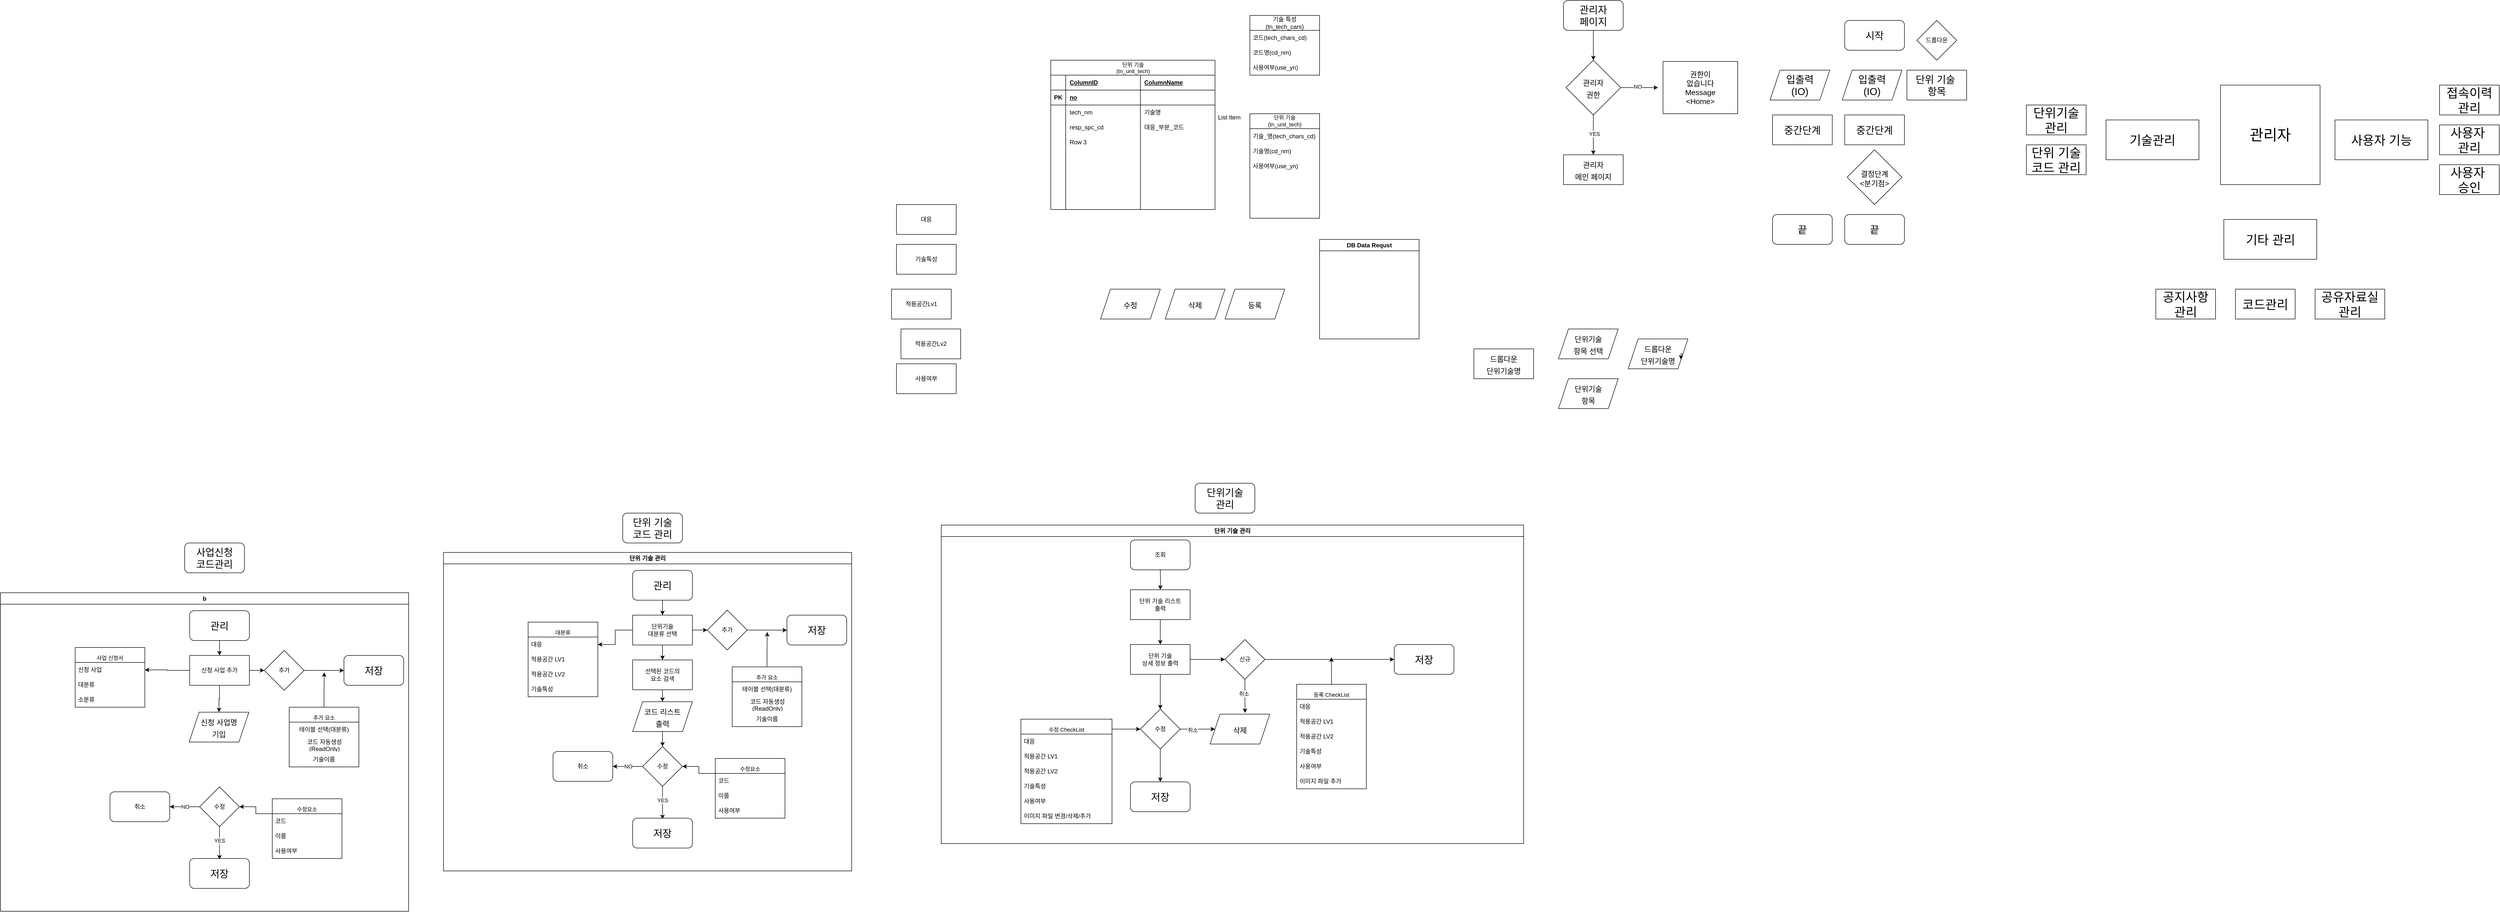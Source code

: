 <mxfile version="24.3.1" type="github">
  <diagram name="페이지-1" id="_u0l8pirHviO-jL2K-qq">
    <mxGraphModel dx="6015" dy="1028" grid="1" gridSize="10" guides="1" tooltips="1" connect="1" arrows="1" fold="1" page="1" pageScale="1" pageWidth="827" pageHeight="1169" math="0" shadow="0">
      <root>
        <mxCell id="0" />
        <mxCell id="1" parent="0" />
        <mxCell id="toR3BNmKtBJuWCq32ZkH-1" value="&lt;div&gt;&lt;font style=&quot;font-size: 30px;&quot;&gt;관리자&lt;/font&gt;&lt;/div&gt;" style="whiteSpace=wrap;html=1;aspect=fixed;" vertex="1" parent="1">
          <mxGeometry x="300" y="230" width="200" height="200" as="geometry" />
        </mxCell>
        <mxCell id="toR3BNmKtBJuWCq32ZkH-2" value="&lt;font style=&quot;font-size: 25px;&quot;&gt;코드관리&lt;/font&gt;" style="rounded=0;whiteSpace=wrap;html=1;" vertex="1" parent="1">
          <mxGeometry x="330" y="640" width="120" height="60" as="geometry" />
        </mxCell>
        <mxCell id="toR3BNmKtBJuWCq32ZkH-3" value="&lt;font style=&quot;font-size: 25px;&quot;&gt;단위기술 관리&lt;/font&gt;" style="rounded=0;whiteSpace=wrap;html=1;" vertex="1" parent="1">
          <mxGeometry x="-90" y="270" width="120" height="60" as="geometry" />
        </mxCell>
        <mxCell id="toR3BNmKtBJuWCq32ZkH-4" value="&lt;font style=&quot;font-size: 25px;&quot;&gt;단위 기술 코드 관리&lt;/font&gt;" style="rounded=0;whiteSpace=wrap;html=1;" vertex="1" parent="1">
          <mxGeometry x="-90" y="350" width="120" height="60" as="geometry" />
        </mxCell>
        <mxCell id="toR3BNmKtBJuWCq32ZkH-5" value="&lt;font style=&quot;font-size: 25px;&quot;&gt;공유자료실 관리&lt;/font&gt;" style="rounded=0;whiteSpace=wrap;html=1;" vertex="1" parent="1">
          <mxGeometry x="490" y="640" width="140" height="60" as="geometry" />
        </mxCell>
        <mxCell id="toR3BNmKtBJuWCq32ZkH-6" value="&lt;font style=&quot;font-size: 25px;&quot;&gt;공지사항 관리&lt;/font&gt;" style="rounded=0;whiteSpace=wrap;html=1;" vertex="1" parent="1">
          <mxGeometry x="170" y="640" width="120" height="60" as="geometry" />
        </mxCell>
        <mxCell id="toR3BNmKtBJuWCq32ZkH-7" value="&lt;font style=&quot;font-size: 25px;&quot;&gt;사용자&amp;nbsp;&lt;/font&gt;&lt;div&gt;&lt;font style=&quot;font-size: 25px;&quot;&gt;승인&lt;/font&gt;&lt;/div&gt;" style="rounded=0;whiteSpace=wrap;html=1;" vertex="1" parent="1">
          <mxGeometry x="740" y="390" width="120" height="60" as="geometry" />
        </mxCell>
        <mxCell id="toR3BNmKtBJuWCq32ZkH-8" value="&lt;font style=&quot;font-size: 25px;&quot;&gt;사용자&amp;nbsp;&lt;/font&gt;&lt;div&gt;&lt;font style=&quot;font-size: 25px;&quot;&gt;관리&lt;/font&gt;&lt;/div&gt;" style="rounded=0;whiteSpace=wrap;html=1;" vertex="1" parent="1">
          <mxGeometry x="740" y="310" width="120" height="60" as="geometry" />
        </mxCell>
        <mxCell id="toR3BNmKtBJuWCq32ZkH-10" value="&lt;span style=&quot;font-size: 25px;&quot;&gt;접속이력 관리&lt;/span&gt;" style="rounded=0;whiteSpace=wrap;html=1;" vertex="1" parent="1">
          <mxGeometry x="740" y="230" width="120" height="60" as="geometry" />
        </mxCell>
        <mxCell id="toR3BNmKtBJuWCq32ZkH-12" value="&lt;font style=&quot;font-size: 25px;&quot;&gt;사용자 기능&lt;/font&gt;" style="rounded=0;whiteSpace=wrap;html=1;" vertex="1" parent="1">
          <mxGeometry x="530" y="300" width="186.67" height="80" as="geometry" />
        </mxCell>
        <mxCell id="toR3BNmKtBJuWCq32ZkH-13" value="&lt;span style=&quot;font-size: 25px;&quot;&gt;기술관리&lt;/span&gt;" style="rounded=0;whiteSpace=wrap;html=1;" vertex="1" parent="1">
          <mxGeometry x="70" y="300" width="186.67" height="80" as="geometry" />
        </mxCell>
        <mxCell id="toR3BNmKtBJuWCq32ZkH-14" value="&lt;span style=&quot;font-size: 25px;&quot;&gt;기타 관리&lt;/span&gt;" style="rounded=0;whiteSpace=wrap;html=1;" vertex="1" parent="1">
          <mxGeometry x="306.66" y="500" width="186.67" height="80" as="geometry" />
        </mxCell>
        <mxCell id="toR3BNmKtBJuWCq32ZkH-16" value="&lt;span style=&quot;font-size: 20px;&quot;&gt;단위 기술&amp;nbsp;&lt;/span&gt;&lt;div&gt;&lt;span style=&quot;font-size: 20px;&quot;&gt;항목&lt;/span&gt;&lt;/div&gt;" style="rounded=0;whiteSpace=wrap;html=1;" vertex="1" parent="1">
          <mxGeometry x="-330" y="200" width="120" height="60" as="geometry" />
        </mxCell>
        <mxCell id="toR3BNmKtBJuWCq32ZkH-18" value="드롭다운" style="rhombus;whiteSpace=wrap;html=1;" vertex="1" parent="1">
          <mxGeometry x="-310" y="100" width="80" height="80" as="geometry" />
        </mxCell>
        <mxCell id="toR3BNmKtBJuWCq32ZkH-32" style="edgeStyle=orthogonalEdgeStyle;rounded=0;orthogonalLoop=1;jettySize=auto;html=1;exitX=0.5;exitY=1;exitDx=0;exitDy=0;entryX=0.5;entryY=0;entryDx=0;entryDy=0;" edge="1" parent="1" source="toR3BNmKtBJuWCq32ZkH-19" target="toR3BNmKtBJuWCq32ZkH-21">
          <mxGeometry relative="1" as="geometry" />
        </mxCell>
        <mxCell id="toR3BNmKtBJuWCq32ZkH-19" value="&lt;span style=&quot;font-size: 20px;&quot;&gt;관리자&lt;/span&gt;&lt;div&gt;&lt;span style=&quot;font-size: 20px;&quot;&gt;페이지&lt;/span&gt;&lt;/div&gt;" style="rounded=1;whiteSpace=wrap;html=1;" vertex="1" parent="1">
          <mxGeometry x="-1020" y="60" width="120" height="60" as="geometry" />
        </mxCell>
        <mxCell id="toR3BNmKtBJuWCq32ZkH-20" value="&lt;span style=&quot;font-size: 20px;&quot;&gt;끝&lt;/span&gt;" style="rounded=1;whiteSpace=wrap;html=1;" vertex="1" parent="1">
          <mxGeometry x="-600" y="490" width="120" height="60" as="geometry" />
        </mxCell>
        <mxCell id="toR3BNmKtBJuWCq32ZkH-35" style="edgeStyle=orthogonalEdgeStyle;rounded=0;orthogonalLoop=1;jettySize=auto;html=1;exitX=0.5;exitY=1;exitDx=0;exitDy=0;entryX=0.5;entryY=0;entryDx=0;entryDy=0;" edge="1" parent="1" source="toR3BNmKtBJuWCq32ZkH-21" target="toR3BNmKtBJuWCq32ZkH-34">
          <mxGeometry relative="1" as="geometry" />
        </mxCell>
        <mxCell id="toR3BNmKtBJuWCq32ZkH-36" value="YES" style="edgeLabel;html=1;align=center;verticalAlign=middle;resizable=0;points=[];" vertex="1" connectable="0" parent="toR3BNmKtBJuWCq32ZkH-35">
          <mxGeometry x="-0.046" y="2" relative="1" as="geometry">
            <mxPoint as="offset" />
          </mxGeometry>
        </mxCell>
        <mxCell id="toR3BNmKtBJuWCq32ZkH-37" style="edgeStyle=orthogonalEdgeStyle;rounded=0;orthogonalLoop=1;jettySize=auto;html=1;exitX=1;exitY=0.5;exitDx=0;exitDy=0;" edge="1" parent="1" source="toR3BNmKtBJuWCq32ZkH-21">
          <mxGeometry relative="1" as="geometry">
            <mxPoint x="-830" y="235" as="targetPoint" />
          </mxGeometry>
        </mxCell>
        <mxCell id="toR3BNmKtBJuWCq32ZkH-38" value="NO" style="edgeLabel;html=1;align=center;verticalAlign=middle;resizable=0;points=[];" vertex="1" connectable="0" parent="toR3BNmKtBJuWCq32ZkH-37">
          <mxGeometry x="-0.1" y="2" relative="1" as="geometry">
            <mxPoint as="offset" />
          </mxGeometry>
        </mxCell>
        <mxCell id="toR3BNmKtBJuWCq32ZkH-21" value="&lt;span style=&quot;font-size: 15px;&quot;&gt;관리자&lt;/span&gt;&lt;div&gt;&lt;span style=&quot;font-size: 15px;&quot;&gt;권한&lt;/span&gt;&lt;/div&gt;" style="rhombus;whiteSpace=wrap;html=1;fontSize=20;" vertex="1" parent="1">
          <mxGeometry x="-1015" y="180" width="110" height="110" as="geometry" />
        </mxCell>
        <mxCell id="toR3BNmKtBJuWCq32ZkH-22" value="입출력&lt;br style=&quot;font-size: 20px;&quot;&gt;(IO)" style="shape=parallelogram;perimeter=parallelogramPerimeter;whiteSpace=wrap;html=1;fixedSize=1;fontSize=20;" vertex="1" parent="1">
          <mxGeometry x="-605" y="200" width="120" height="60" as="geometry" />
        </mxCell>
        <mxCell id="toR3BNmKtBJuWCq32ZkH-23" value="중간단계" style="rounded=0;whiteSpace=wrap;html=1;fontSize=20;" vertex="1" parent="1">
          <mxGeometry x="-600" y="290" width="120" height="60" as="geometry" />
        </mxCell>
        <mxCell id="toR3BNmKtBJuWCq32ZkH-25" value="&lt;font style=&quot;font-size: 20px;&quot;&gt;시작&lt;/font&gt;" style="rounded=1;whiteSpace=wrap;html=1;" vertex="1" parent="1">
          <mxGeometry x="-455" y="100" width="120" height="60" as="geometry" />
        </mxCell>
        <mxCell id="toR3BNmKtBJuWCq32ZkH-27" value="&lt;span style=&quot;font-size: 20px;&quot;&gt;끝&lt;/span&gt;" style="rounded=1;whiteSpace=wrap;html=1;" vertex="1" parent="1">
          <mxGeometry x="-455" y="490" width="120" height="60" as="geometry" />
        </mxCell>
        <mxCell id="toR3BNmKtBJuWCq32ZkH-28" value="&lt;font style=&quot;font-size: 15px;&quot;&gt;결정단계&lt;/font&gt;&lt;div style=&quot;font-size: 15px;&quot;&gt;&lt;font style=&quot;font-size: 15px;&quot;&gt;&amp;lt;분기점&amp;gt;&lt;/font&gt;&lt;/div&gt;" style="rhombus;whiteSpace=wrap;html=1;fontSize=20;" vertex="1" parent="1">
          <mxGeometry x="-450" y="360" width="110" height="110" as="geometry" />
        </mxCell>
        <mxCell id="toR3BNmKtBJuWCq32ZkH-29" value="입출력&lt;br style=&quot;font-size: 20px;&quot;&gt;(IO)" style="shape=parallelogram;perimeter=parallelogramPerimeter;whiteSpace=wrap;html=1;fixedSize=1;fontSize=20;" vertex="1" parent="1">
          <mxGeometry x="-460" y="200" width="120" height="60" as="geometry" />
        </mxCell>
        <mxCell id="toR3BNmKtBJuWCq32ZkH-30" value="중간단계" style="rounded=0;whiteSpace=wrap;html=1;fontSize=20;" vertex="1" parent="1">
          <mxGeometry x="-455" y="290" width="120" height="60" as="geometry" />
        </mxCell>
        <mxCell id="toR3BNmKtBJuWCq32ZkH-34" value="&lt;span style=&quot;font-size: 15px;&quot;&gt;관리자&lt;/span&gt;&lt;div&gt;&lt;span style=&quot;font-size: 15px;&quot;&gt;메인 페이지&lt;/span&gt;&lt;/div&gt;" style="rounded=0;whiteSpace=wrap;html=1;fontSize=20;" vertex="1" parent="1">
          <mxGeometry x="-1020" y="370" width="120" height="60" as="geometry" />
        </mxCell>
        <mxCell id="toR3BNmKtBJuWCq32ZkH-40" value="&lt;div style=&quot;font-size: 15px;&quot;&gt;&lt;font style=&quot;font-size: 15px;&quot;&gt;권한이&lt;/font&gt;&lt;/div&gt;&lt;div style=&quot;font-size: 15px;&quot;&gt;&lt;font style=&quot;font-size: 15px;&quot;&gt;없습니다&lt;/font&gt;&lt;/div&gt;&lt;div style=&quot;font-size: 15px;&quot;&gt;&lt;font style=&quot;font-size: 15px;&quot;&gt;Message&lt;/font&gt;&lt;/div&gt;&lt;div style=&quot;font-size: 15px;&quot;&gt;&lt;font style=&quot;font-size: 15px;&quot;&gt;&amp;lt;Home&amp;gt;&lt;/font&gt;&lt;/div&gt;" style="rounded=0;whiteSpace=wrap;html=1;fontSize=20;" vertex="1" parent="1">
          <mxGeometry x="-820" y="182.5" width="150" height="105" as="geometry" />
        </mxCell>
        <mxCell id="toR3BNmKtBJuWCq32ZkH-46" value="&lt;span style=&quot;font-size: 15px;&quot;&gt;단위기술&lt;/span&gt;&lt;div&gt;&lt;span style=&quot;font-size: 15px;&quot;&gt;항목 선택&lt;/span&gt;&lt;/div&gt;" style="shape=parallelogram;perimeter=parallelogramPerimeter;whiteSpace=wrap;html=1;fixedSize=1;fontSize=20;" vertex="1" parent="1">
          <mxGeometry x="-1030" y="720" width="120" height="60" as="geometry" />
        </mxCell>
        <mxCell id="toR3BNmKtBJuWCq32ZkH-48" value="&lt;span style=&quot;font-size: 15px;&quot;&gt;드롭다운&lt;/span&gt;&lt;div&gt;&lt;span style=&quot;font-size: 15px;&quot;&gt;단위기술명&lt;/span&gt;&lt;/div&gt;" style="shape=parallelogram;perimeter=parallelogramPerimeter;whiteSpace=wrap;html=1;fixedSize=1;fontSize=20;" vertex="1" parent="1">
          <mxGeometry x="-890" y="740" width="120" height="60" as="geometry" />
        </mxCell>
        <mxCell id="toR3BNmKtBJuWCq32ZkH-49" value="&lt;span style=&quot;font-size: 15px;&quot;&gt;단위기술&lt;/span&gt;&lt;div&gt;&lt;span style=&quot;font-size: 15px;&quot;&gt;항목&lt;/span&gt;&lt;/div&gt;" style="shape=parallelogram;perimeter=parallelogramPerimeter;whiteSpace=wrap;html=1;fixedSize=1;fontSize=20;" vertex="1" parent="1">
          <mxGeometry x="-1030" y="820" width="120" height="60" as="geometry" />
        </mxCell>
        <mxCell id="toR3BNmKtBJuWCq32ZkH-50" value="&lt;span style=&quot;font-size: 15px;&quot;&gt;드롭다운&lt;/span&gt;&lt;div&gt;&lt;span style=&quot;font-size: 15px;&quot;&gt;단위기술명&lt;/span&gt;&lt;/div&gt;" style="rounded=0;whiteSpace=wrap;html=1;fontSize=20;" vertex="1" parent="1">
          <mxGeometry x="-1200" y="760" width="120" height="60" as="geometry" />
        </mxCell>
        <mxCell id="toR3BNmKtBJuWCq32ZkH-51" style="edgeStyle=orthogonalEdgeStyle;rounded=0;orthogonalLoop=1;jettySize=auto;html=1;exitX=1;exitY=0.5;exitDx=0;exitDy=0;entryX=1;entryY=0.75;entryDx=0;entryDy=0;" edge="1" parent="1" source="toR3BNmKtBJuWCq32ZkH-48" target="toR3BNmKtBJuWCq32ZkH-48">
          <mxGeometry relative="1" as="geometry" />
        </mxCell>
        <mxCell id="toR3BNmKtBJuWCq32ZkH-52" value="DB Data Requst" style="swimlane;whiteSpace=wrap;html=1;" vertex="1" parent="1">
          <mxGeometry x="-1510" y="540" width="200" height="200" as="geometry" />
        </mxCell>
        <mxCell id="toR3BNmKtBJuWCq32ZkH-57" value="기술 특성&lt;div&gt;(tn_tech_cars)&lt;/div&gt;" style="swimlane;fontStyle=0;childLayout=stackLayout;horizontal=1;startSize=30;horizontalStack=0;resizeParent=1;resizeParentMax=0;resizeLast=0;collapsible=1;marginBottom=0;whiteSpace=wrap;html=1;" vertex="1" parent="1">
          <mxGeometry x="-1650" y="90" width="140" height="120" as="geometry" />
        </mxCell>
        <mxCell id="toR3BNmKtBJuWCq32ZkH-58" value="&lt;span style=&quot;text-align: center;&quot;&gt;코드(tech_chars_cd)&lt;/span&gt;" style="text;strokeColor=none;fillColor=none;align=left;verticalAlign=middle;spacingLeft=4;spacingRight=4;overflow=hidden;points=[[0,0.5],[1,0.5]];portConstraint=eastwest;rotatable=0;whiteSpace=wrap;html=1;" vertex="1" parent="toR3BNmKtBJuWCq32ZkH-57">
          <mxGeometry y="30" width="140" height="30" as="geometry" />
        </mxCell>
        <mxCell id="toR3BNmKtBJuWCq32ZkH-59" value="&lt;span style=&quot;text-align: center;&quot;&gt;코드명(cd_nm)&lt;/span&gt;" style="text;strokeColor=none;fillColor=none;align=left;verticalAlign=middle;spacingLeft=4;spacingRight=4;overflow=hidden;points=[[0,0.5],[1,0.5]];portConstraint=eastwest;rotatable=0;whiteSpace=wrap;html=1;" vertex="1" parent="toR3BNmKtBJuWCq32ZkH-57">
          <mxGeometry y="60" width="140" height="30" as="geometry" />
        </mxCell>
        <mxCell id="toR3BNmKtBJuWCq32ZkH-60" value="&lt;span style=&quot;text-align: center;&quot;&gt;사용여부(use_yn)&lt;/span&gt;" style="text;strokeColor=none;fillColor=none;align=left;verticalAlign=middle;spacingLeft=4;spacingRight=4;overflow=hidden;points=[[0,0.5],[1,0.5]];portConstraint=eastwest;rotatable=0;whiteSpace=wrap;html=1;" vertex="1" parent="toR3BNmKtBJuWCq32ZkH-57">
          <mxGeometry y="90" width="140" height="30" as="geometry" />
        </mxCell>
        <mxCell id="toR3BNmKtBJuWCq32ZkH-61" value="&lt;span style=&quot;font-size: 20px;&quot;&gt;단위기술&lt;/span&gt;&lt;div&gt;&lt;span style=&quot;font-size: 20px;&quot;&gt;관리&lt;/span&gt;&lt;/div&gt;" style="rounded=1;whiteSpace=wrap;html=1;" vertex="1" parent="1">
          <mxGeometry x="-1760" y="1030" width="120" height="60" as="geometry" />
        </mxCell>
        <mxCell id="toR3BNmKtBJuWCq32ZkH-71" value="&lt;font style=&quot;font-size: 11px;&quot;&gt;단위 기술&lt;/font&gt;&lt;div style=&quot;font-size: 11px;&quot;&gt;&lt;font style=&quot;font-size: 11px;&quot;&gt;(tn_unit_tech)&lt;/font&gt;&lt;/div&gt;" style="swimlane;fontStyle=0;childLayout=stackLayout;horizontal=1;startSize=30;horizontalStack=0;resizeParent=1;resizeParentMax=0;resizeLast=0;collapsible=1;marginBottom=0;whiteSpace=wrap;html=1;verticalAlign=bottom;" vertex="1" parent="1">
          <mxGeometry x="-1650" y="287.5" width="140" height="210" as="geometry" />
        </mxCell>
        <mxCell id="toR3BNmKtBJuWCq32ZkH-72" value="&lt;span style=&quot;text-align: center;&quot;&gt;기술_명(tech_chars_cd)&lt;/span&gt;" style="text;strokeColor=none;fillColor=none;align=left;verticalAlign=middle;spacingLeft=4;spacingRight=4;overflow=hidden;points=[[0,0.5],[1,0.5]];portConstraint=eastwest;rotatable=0;whiteSpace=wrap;html=1;" vertex="1" parent="toR3BNmKtBJuWCq32ZkH-71">
          <mxGeometry y="30" width="140" height="30" as="geometry" />
        </mxCell>
        <mxCell id="toR3BNmKtBJuWCq32ZkH-73" value="&lt;span style=&quot;text-align: center;&quot;&gt;기술명(cd_nm)&lt;/span&gt;" style="text;strokeColor=none;fillColor=none;align=left;verticalAlign=middle;spacingLeft=4;spacingRight=4;overflow=hidden;points=[[0,0.5],[1,0.5]];portConstraint=eastwest;rotatable=0;whiteSpace=wrap;html=1;" vertex="1" parent="toR3BNmKtBJuWCq32ZkH-71">
          <mxGeometry y="60" width="140" height="30" as="geometry" />
        </mxCell>
        <mxCell id="toR3BNmKtBJuWCq32ZkH-74" value="&lt;span style=&quot;text-align: center;&quot;&gt;사용여부(use_yn)&lt;/span&gt;" style="text;strokeColor=none;fillColor=none;align=left;verticalAlign=middle;spacingLeft=4;spacingRight=4;overflow=hidden;points=[[0,0.5],[1,0.5]];portConstraint=eastwest;rotatable=0;whiteSpace=wrap;html=1;" vertex="1" parent="toR3BNmKtBJuWCq32ZkH-71">
          <mxGeometry y="90" width="140" height="30" as="geometry" />
        </mxCell>
        <mxCell id="toR3BNmKtBJuWCq32ZkH-89" style="text;strokeColor=none;fillColor=none;align=left;verticalAlign=middle;spacingLeft=4;spacingRight=4;overflow=hidden;points=[[0,0.5],[1,0.5]];portConstraint=eastwest;rotatable=0;whiteSpace=wrap;html=1;" vertex="1" parent="toR3BNmKtBJuWCq32ZkH-71">
          <mxGeometry y="120" width="140" height="30" as="geometry" />
        </mxCell>
        <mxCell id="toR3BNmKtBJuWCq32ZkH-90" style="text;strokeColor=none;fillColor=none;align=left;verticalAlign=middle;spacingLeft=4;spacingRight=4;overflow=hidden;points=[[0,0.5],[1,0.5]];portConstraint=eastwest;rotatable=0;whiteSpace=wrap;html=1;" vertex="1" parent="toR3BNmKtBJuWCq32ZkH-71">
          <mxGeometry y="150" width="140" height="30" as="geometry" />
        </mxCell>
        <mxCell id="toR3BNmKtBJuWCq32ZkH-91" style="text;strokeColor=none;fillColor=none;align=left;verticalAlign=middle;spacingLeft=4;spacingRight=4;overflow=hidden;points=[[0,0.5],[1,0.5]];portConstraint=eastwest;rotatable=0;whiteSpace=wrap;html=1;" vertex="1" parent="toR3BNmKtBJuWCq32ZkH-71">
          <mxGeometry y="180" width="140" height="30" as="geometry" />
        </mxCell>
        <mxCell id="toR3BNmKtBJuWCq32ZkH-92" value="List Item" style="text;strokeColor=none;fillColor=none;align=left;verticalAlign=middle;spacingLeft=4;spacingRight=4;overflow=hidden;points=[[0,0.5],[1,0.5]];portConstraint=eastwest;rotatable=0;whiteSpace=wrap;html=1;" vertex="1" parent="1">
          <mxGeometry x="-1720" y="280" width="80" height="30" as="geometry" />
        </mxCell>
        <mxCell id="toR3BNmKtBJuWCq32ZkH-93" value="&lt;font style=&quot;font-weight: 400; text-wrap: wrap; font-size: 11px;&quot;&gt;단위 기술&lt;/font&gt;&lt;div style=&quot;font-weight: 400; text-wrap: wrap; font-size: 11px;&quot;&gt;(tn_unit_tech)&lt;/div&gt;" style="shape=table;startSize=30;container=1;collapsible=1;childLayout=tableLayout;fixedRows=1;rowLines=0;fontStyle=1;align=center;resizeLast=1;html=1;" vertex="1" parent="1">
          <mxGeometry x="-2050" y="180" width="330" height="300" as="geometry" />
        </mxCell>
        <mxCell id="toR3BNmKtBJuWCq32ZkH-110" style="shape=tableRow;horizontal=0;startSize=0;swimlaneHead=0;swimlaneBody=0;fillColor=none;collapsible=0;dropTarget=0;points=[[0,0.5],[1,0.5]];portConstraint=eastwest;top=0;left=0;right=0;bottom=1;" vertex="1" parent="toR3BNmKtBJuWCq32ZkH-93">
          <mxGeometry y="30" width="330" height="30" as="geometry" />
        </mxCell>
        <mxCell id="toR3BNmKtBJuWCq32ZkH-111" value="" style="shape=partialRectangle;connectable=0;fillColor=none;top=0;left=0;bottom=0;right=0;fontStyle=1;overflow=hidden;whiteSpace=wrap;html=1;" vertex="1" parent="toR3BNmKtBJuWCq32ZkH-110">
          <mxGeometry width="30" height="30" as="geometry">
            <mxRectangle width="30" height="30" as="alternateBounds" />
          </mxGeometry>
        </mxCell>
        <mxCell id="toR3BNmKtBJuWCq32ZkH-112" value="ColumnID" style="shape=partialRectangle;connectable=0;fillColor=none;top=0;left=0;bottom=0;right=0;align=left;spacingLeft=6;fontStyle=5;overflow=hidden;whiteSpace=wrap;html=1;" vertex="1" parent="toR3BNmKtBJuWCq32ZkH-110">
          <mxGeometry x="30" width="150" height="30" as="geometry">
            <mxRectangle width="150" height="30" as="alternateBounds" />
          </mxGeometry>
        </mxCell>
        <mxCell id="toR3BNmKtBJuWCq32ZkH-113" value="ColumnName" style="shape=partialRectangle;connectable=0;fillColor=none;top=0;left=0;bottom=0;right=0;align=left;spacingLeft=6;fontStyle=5;overflow=hidden;whiteSpace=wrap;html=1;" vertex="1" parent="toR3BNmKtBJuWCq32ZkH-110">
          <mxGeometry x="180" width="150" height="30" as="geometry">
            <mxRectangle width="150" height="30" as="alternateBounds" />
          </mxGeometry>
        </mxCell>
        <mxCell id="toR3BNmKtBJuWCq32ZkH-94" value="" style="shape=tableRow;horizontal=0;startSize=0;swimlaneHead=0;swimlaneBody=0;fillColor=none;collapsible=0;dropTarget=0;points=[[0,0.5],[1,0.5]];portConstraint=eastwest;top=0;left=0;right=0;bottom=1;" vertex="1" parent="toR3BNmKtBJuWCq32ZkH-93">
          <mxGeometry y="60" width="330" height="30" as="geometry" />
        </mxCell>
        <mxCell id="toR3BNmKtBJuWCq32ZkH-95" value="PK" style="shape=partialRectangle;connectable=0;fillColor=none;top=0;left=0;bottom=0;right=0;fontStyle=1;overflow=hidden;whiteSpace=wrap;html=1;" vertex="1" parent="toR3BNmKtBJuWCq32ZkH-94">
          <mxGeometry width="30" height="30" as="geometry">
            <mxRectangle width="30" height="30" as="alternateBounds" />
          </mxGeometry>
        </mxCell>
        <mxCell id="toR3BNmKtBJuWCq32ZkH-96" value="no" style="shape=partialRectangle;connectable=0;fillColor=none;top=0;left=0;bottom=0;right=0;align=left;spacingLeft=6;fontStyle=5;overflow=hidden;whiteSpace=wrap;html=1;" vertex="1" parent="toR3BNmKtBJuWCq32ZkH-94">
          <mxGeometry x="30" width="150" height="30" as="geometry">
            <mxRectangle width="150" height="30" as="alternateBounds" />
          </mxGeometry>
        </mxCell>
        <mxCell id="toR3BNmKtBJuWCq32ZkH-106" style="shape=partialRectangle;connectable=0;fillColor=none;top=0;left=0;bottom=0;right=0;align=left;spacingLeft=6;fontStyle=5;overflow=hidden;whiteSpace=wrap;html=1;" vertex="1" parent="toR3BNmKtBJuWCq32ZkH-94">
          <mxGeometry x="180" width="150" height="30" as="geometry">
            <mxRectangle width="150" height="30" as="alternateBounds" />
          </mxGeometry>
        </mxCell>
        <mxCell id="toR3BNmKtBJuWCq32ZkH-97" value="" style="shape=tableRow;horizontal=0;startSize=0;swimlaneHead=0;swimlaneBody=0;fillColor=none;collapsible=0;dropTarget=0;points=[[0,0.5],[1,0.5]];portConstraint=eastwest;top=0;left=0;right=0;bottom=0;" vertex="1" parent="toR3BNmKtBJuWCq32ZkH-93">
          <mxGeometry y="90" width="330" height="30" as="geometry" />
        </mxCell>
        <mxCell id="toR3BNmKtBJuWCq32ZkH-98" value="" style="shape=partialRectangle;connectable=0;fillColor=none;top=0;left=0;bottom=0;right=0;editable=1;overflow=hidden;whiteSpace=wrap;html=1;" vertex="1" parent="toR3BNmKtBJuWCq32ZkH-97">
          <mxGeometry width="30" height="30" as="geometry">
            <mxRectangle width="30" height="30" as="alternateBounds" />
          </mxGeometry>
        </mxCell>
        <mxCell id="toR3BNmKtBJuWCq32ZkH-99" value="tech_nm" style="shape=partialRectangle;connectable=0;fillColor=none;top=0;left=0;bottom=0;right=0;align=left;spacingLeft=6;overflow=hidden;whiteSpace=wrap;html=1;" vertex="1" parent="toR3BNmKtBJuWCq32ZkH-97">
          <mxGeometry x="30" width="150" height="30" as="geometry">
            <mxRectangle width="150" height="30" as="alternateBounds" />
          </mxGeometry>
        </mxCell>
        <mxCell id="toR3BNmKtBJuWCq32ZkH-107" value="기술명" style="shape=partialRectangle;connectable=0;fillColor=none;top=0;left=0;bottom=0;right=0;align=left;spacingLeft=6;overflow=hidden;whiteSpace=wrap;html=1;" vertex="1" parent="toR3BNmKtBJuWCq32ZkH-97">
          <mxGeometry x="180" width="150" height="30" as="geometry">
            <mxRectangle width="150" height="30" as="alternateBounds" />
          </mxGeometry>
        </mxCell>
        <mxCell id="toR3BNmKtBJuWCq32ZkH-100" value="" style="shape=tableRow;horizontal=0;startSize=0;swimlaneHead=0;swimlaneBody=0;fillColor=none;collapsible=0;dropTarget=0;points=[[0,0.5],[1,0.5]];portConstraint=eastwest;top=0;left=0;right=0;bottom=0;" vertex="1" parent="toR3BNmKtBJuWCq32ZkH-93">
          <mxGeometry y="120" width="330" height="30" as="geometry" />
        </mxCell>
        <mxCell id="toR3BNmKtBJuWCq32ZkH-101" value="" style="shape=partialRectangle;connectable=0;fillColor=none;top=0;left=0;bottom=0;right=0;editable=1;overflow=hidden;whiteSpace=wrap;html=1;" vertex="1" parent="toR3BNmKtBJuWCq32ZkH-100">
          <mxGeometry width="30" height="30" as="geometry">
            <mxRectangle width="30" height="30" as="alternateBounds" />
          </mxGeometry>
        </mxCell>
        <mxCell id="toR3BNmKtBJuWCq32ZkH-102" value="resp_spc_cd" style="shape=partialRectangle;connectable=0;fillColor=none;top=0;left=0;bottom=0;right=0;align=left;spacingLeft=6;overflow=hidden;whiteSpace=wrap;html=1;" vertex="1" parent="toR3BNmKtBJuWCq32ZkH-100">
          <mxGeometry x="30" width="150" height="30" as="geometry">
            <mxRectangle width="150" height="30" as="alternateBounds" />
          </mxGeometry>
        </mxCell>
        <mxCell id="toR3BNmKtBJuWCq32ZkH-108" value="대응_부분_코드" style="shape=partialRectangle;connectable=0;fillColor=none;top=0;left=0;bottom=0;right=0;align=left;spacingLeft=6;overflow=hidden;whiteSpace=wrap;html=1;" vertex="1" parent="toR3BNmKtBJuWCq32ZkH-100">
          <mxGeometry x="180" width="150" height="30" as="geometry">
            <mxRectangle width="150" height="30" as="alternateBounds" />
          </mxGeometry>
        </mxCell>
        <mxCell id="toR3BNmKtBJuWCq32ZkH-103" value="" style="shape=tableRow;horizontal=0;startSize=0;swimlaneHead=0;swimlaneBody=0;fillColor=none;collapsible=0;dropTarget=0;points=[[0,0.5],[1,0.5]];portConstraint=eastwest;top=0;left=0;right=0;bottom=0;" vertex="1" parent="toR3BNmKtBJuWCq32ZkH-93">
          <mxGeometry y="150" width="330" height="30" as="geometry" />
        </mxCell>
        <mxCell id="toR3BNmKtBJuWCq32ZkH-104" value="" style="shape=partialRectangle;connectable=0;fillColor=none;top=0;left=0;bottom=0;right=0;editable=1;overflow=hidden;whiteSpace=wrap;html=1;" vertex="1" parent="toR3BNmKtBJuWCq32ZkH-103">
          <mxGeometry width="30" height="30" as="geometry">
            <mxRectangle width="30" height="30" as="alternateBounds" />
          </mxGeometry>
        </mxCell>
        <mxCell id="toR3BNmKtBJuWCq32ZkH-105" value="Row 3" style="shape=partialRectangle;connectable=0;fillColor=none;top=0;left=0;bottom=0;right=0;align=left;spacingLeft=6;overflow=hidden;whiteSpace=wrap;html=1;" vertex="1" parent="toR3BNmKtBJuWCq32ZkH-103">
          <mxGeometry x="30" width="150" height="30" as="geometry">
            <mxRectangle width="150" height="30" as="alternateBounds" />
          </mxGeometry>
        </mxCell>
        <mxCell id="toR3BNmKtBJuWCq32ZkH-109" style="shape=partialRectangle;connectable=0;fillColor=none;top=0;left=0;bottom=0;right=0;align=left;spacingLeft=6;overflow=hidden;whiteSpace=wrap;html=1;" vertex="1" parent="toR3BNmKtBJuWCq32ZkH-103">
          <mxGeometry x="180" width="150" height="30" as="geometry">
            <mxRectangle width="150" height="30" as="alternateBounds" />
          </mxGeometry>
        </mxCell>
        <mxCell id="toR3BNmKtBJuWCq32ZkH-114" style="shape=tableRow;horizontal=0;startSize=0;swimlaneHead=0;swimlaneBody=0;fillColor=none;collapsible=0;dropTarget=0;points=[[0,0.5],[1,0.5]];portConstraint=eastwest;top=0;left=0;right=0;bottom=0;" vertex="1" parent="toR3BNmKtBJuWCq32ZkH-93">
          <mxGeometry y="180" width="330" height="30" as="geometry" />
        </mxCell>
        <mxCell id="toR3BNmKtBJuWCq32ZkH-115" style="shape=partialRectangle;connectable=0;fillColor=none;top=0;left=0;bottom=0;right=0;editable=1;overflow=hidden;whiteSpace=wrap;html=1;" vertex="1" parent="toR3BNmKtBJuWCq32ZkH-114">
          <mxGeometry width="30" height="30" as="geometry">
            <mxRectangle width="30" height="30" as="alternateBounds" />
          </mxGeometry>
        </mxCell>
        <mxCell id="toR3BNmKtBJuWCq32ZkH-116" style="shape=partialRectangle;connectable=0;fillColor=none;top=0;left=0;bottom=0;right=0;align=left;spacingLeft=6;overflow=hidden;whiteSpace=wrap;html=1;" vertex="1" parent="toR3BNmKtBJuWCq32ZkH-114">
          <mxGeometry x="30" width="150" height="30" as="geometry">
            <mxRectangle width="150" height="30" as="alternateBounds" />
          </mxGeometry>
        </mxCell>
        <mxCell id="toR3BNmKtBJuWCq32ZkH-117" style="shape=partialRectangle;connectable=0;fillColor=none;top=0;left=0;bottom=0;right=0;align=left;spacingLeft=6;overflow=hidden;whiteSpace=wrap;html=1;" vertex="1" parent="toR3BNmKtBJuWCq32ZkH-114">
          <mxGeometry x="180" width="150" height="30" as="geometry">
            <mxRectangle width="150" height="30" as="alternateBounds" />
          </mxGeometry>
        </mxCell>
        <mxCell id="toR3BNmKtBJuWCq32ZkH-118" style="shape=tableRow;horizontal=0;startSize=0;swimlaneHead=0;swimlaneBody=0;fillColor=none;collapsible=0;dropTarget=0;points=[[0,0.5],[1,0.5]];portConstraint=eastwest;top=0;left=0;right=0;bottom=0;" vertex="1" parent="toR3BNmKtBJuWCq32ZkH-93">
          <mxGeometry y="210" width="330" height="30" as="geometry" />
        </mxCell>
        <mxCell id="toR3BNmKtBJuWCq32ZkH-119" style="shape=partialRectangle;connectable=0;fillColor=none;top=0;left=0;bottom=0;right=0;editable=1;overflow=hidden;whiteSpace=wrap;html=1;" vertex="1" parent="toR3BNmKtBJuWCq32ZkH-118">
          <mxGeometry width="30" height="30" as="geometry">
            <mxRectangle width="30" height="30" as="alternateBounds" />
          </mxGeometry>
        </mxCell>
        <mxCell id="toR3BNmKtBJuWCq32ZkH-120" style="shape=partialRectangle;connectable=0;fillColor=none;top=0;left=0;bottom=0;right=0;align=left;spacingLeft=6;overflow=hidden;whiteSpace=wrap;html=1;" vertex="1" parent="toR3BNmKtBJuWCq32ZkH-118">
          <mxGeometry x="30" width="150" height="30" as="geometry">
            <mxRectangle width="150" height="30" as="alternateBounds" />
          </mxGeometry>
        </mxCell>
        <mxCell id="toR3BNmKtBJuWCq32ZkH-121" style="shape=partialRectangle;connectable=0;fillColor=none;top=0;left=0;bottom=0;right=0;align=left;spacingLeft=6;overflow=hidden;whiteSpace=wrap;html=1;" vertex="1" parent="toR3BNmKtBJuWCq32ZkH-118">
          <mxGeometry x="180" width="150" height="30" as="geometry">
            <mxRectangle width="150" height="30" as="alternateBounds" />
          </mxGeometry>
        </mxCell>
        <mxCell id="toR3BNmKtBJuWCq32ZkH-122" style="shape=tableRow;horizontal=0;startSize=0;swimlaneHead=0;swimlaneBody=0;fillColor=none;collapsible=0;dropTarget=0;points=[[0,0.5],[1,0.5]];portConstraint=eastwest;top=0;left=0;right=0;bottom=0;" vertex="1" parent="toR3BNmKtBJuWCq32ZkH-93">
          <mxGeometry y="240" width="330" height="30" as="geometry" />
        </mxCell>
        <mxCell id="toR3BNmKtBJuWCq32ZkH-123" style="shape=partialRectangle;connectable=0;fillColor=none;top=0;left=0;bottom=0;right=0;editable=1;overflow=hidden;whiteSpace=wrap;html=1;" vertex="1" parent="toR3BNmKtBJuWCq32ZkH-122">
          <mxGeometry width="30" height="30" as="geometry">
            <mxRectangle width="30" height="30" as="alternateBounds" />
          </mxGeometry>
        </mxCell>
        <mxCell id="toR3BNmKtBJuWCq32ZkH-124" style="shape=partialRectangle;connectable=0;fillColor=none;top=0;left=0;bottom=0;right=0;align=left;spacingLeft=6;overflow=hidden;whiteSpace=wrap;html=1;" vertex="1" parent="toR3BNmKtBJuWCq32ZkH-122">
          <mxGeometry x="30" width="150" height="30" as="geometry">
            <mxRectangle width="150" height="30" as="alternateBounds" />
          </mxGeometry>
        </mxCell>
        <mxCell id="toR3BNmKtBJuWCq32ZkH-125" style="shape=partialRectangle;connectable=0;fillColor=none;top=0;left=0;bottom=0;right=0;align=left;spacingLeft=6;overflow=hidden;whiteSpace=wrap;html=1;" vertex="1" parent="toR3BNmKtBJuWCq32ZkH-122">
          <mxGeometry x="180" width="150" height="30" as="geometry">
            <mxRectangle width="150" height="30" as="alternateBounds" />
          </mxGeometry>
        </mxCell>
        <mxCell id="toR3BNmKtBJuWCq32ZkH-126" style="shape=tableRow;horizontal=0;startSize=0;swimlaneHead=0;swimlaneBody=0;fillColor=none;collapsible=0;dropTarget=0;points=[[0,0.5],[1,0.5]];portConstraint=eastwest;top=0;left=0;right=0;bottom=0;" vertex="1" parent="toR3BNmKtBJuWCq32ZkH-93">
          <mxGeometry y="270" width="330" height="30" as="geometry" />
        </mxCell>
        <mxCell id="toR3BNmKtBJuWCq32ZkH-127" style="shape=partialRectangle;connectable=0;fillColor=none;top=0;left=0;bottom=0;right=0;editable=1;overflow=hidden;whiteSpace=wrap;html=1;" vertex="1" parent="toR3BNmKtBJuWCq32ZkH-126">
          <mxGeometry width="30" height="30" as="geometry">
            <mxRectangle width="30" height="30" as="alternateBounds" />
          </mxGeometry>
        </mxCell>
        <mxCell id="toR3BNmKtBJuWCq32ZkH-128" style="shape=partialRectangle;connectable=0;fillColor=none;top=0;left=0;bottom=0;right=0;align=left;spacingLeft=6;overflow=hidden;whiteSpace=wrap;html=1;" vertex="1" parent="toR3BNmKtBJuWCq32ZkH-126">
          <mxGeometry x="30" width="150" height="30" as="geometry">
            <mxRectangle width="150" height="30" as="alternateBounds" />
          </mxGeometry>
        </mxCell>
        <mxCell id="toR3BNmKtBJuWCq32ZkH-129" style="shape=partialRectangle;connectable=0;fillColor=none;top=0;left=0;bottom=0;right=0;align=left;spacingLeft=6;overflow=hidden;whiteSpace=wrap;html=1;" vertex="1" parent="toR3BNmKtBJuWCq32ZkH-126">
          <mxGeometry x="180" width="150" height="30" as="geometry">
            <mxRectangle width="150" height="30" as="alternateBounds" />
          </mxGeometry>
        </mxCell>
        <mxCell id="toR3BNmKtBJuWCq32ZkH-133" value="&lt;span style=&quot;font-size: 15px;&quot;&gt;수정&lt;/span&gt;" style="shape=parallelogram;perimeter=parallelogramPerimeter;whiteSpace=wrap;html=1;fixedSize=1;fontSize=20;" vertex="1" parent="1">
          <mxGeometry x="-1950" y="640" width="120" height="60" as="geometry" />
        </mxCell>
        <mxCell id="toR3BNmKtBJuWCq32ZkH-134" value="&lt;span style=&quot;font-size: 15px;&quot;&gt;삭제&lt;/span&gt;" style="shape=parallelogram;perimeter=parallelogramPerimeter;whiteSpace=wrap;html=1;fixedSize=1;fontSize=20;" vertex="1" parent="1">
          <mxGeometry x="-1820" y="640" width="120" height="60" as="geometry" />
        </mxCell>
        <mxCell id="toR3BNmKtBJuWCq32ZkH-135" value="&lt;span style=&quot;font-size: 15px;&quot;&gt;등록&lt;/span&gt;" style="shape=parallelogram;perimeter=parallelogramPerimeter;whiteSpace=wrap;html=1;fixedSize=1;fontSize=20;" vertex="1" parent="1">
          <mxGeometry x="-1700" y="640" width="120" height="60" as="geometry" />
        </mxCell>
        <mxCell id="toR3BNmKtBJuWCq32ZkH-147" style="edgeStyle=orthogonalEdgeStyle;rounded=0;orthogonalLoop=1;jettySize=auto;html=1;exitX=0.5;exitY=1;exitDx=0;exitDy=0;entryX=0.5;entryY=0;entryDx=0;entryDy=0;" edge="1" parent="1" source="toR3BNmKtBJuWCq32ZkH-138" target="toR3BNmKtBJuWCq32ZkH-146">
          <mxGeometry relative="1" as="geometry" />
        </mxCell>
        <mxCell id="toR3BNmKtBJuWCq32ZkH-138" value="단위 기술 리스트&lt;div&gt;출력&lt;/div&gt;" style="rounded=0;whiteSpace=wrap;html=1;" vertex="1" parent="1">
          <mxGeometry x="-1890" y="1244" width="120" height="60" as="geometry" />
        </mxCell>
        <mxCell id="toR3BNmKtBJuWCq32ZkH-139" value="대응" style="rounded=0;whiteSpace=wrap;html=1;" vertex="1" parent="1">
          <mxGeometry x="-2360" y="470" width="120" height="60" as="geometry" />
        </mxCell>
        <mxCell id="toR3BNmKtBJuWCq32ZkH-140" value="적용공간Lv1" style="rounded=0;whiteSpace=wrap;html=1;" vertex="1" parent="1">
          <mxGeometry x="-2370" y="640" width="120" height="60" as="geometry" />
        </mxCell>
        <mxCell id="toR3BNmKtBJuWCq32ZkH-142" value="사용여부" style="rounded=0;whiteSpace=wrap;html=1;" vertex="1" parent="1">
          <mxGeometry x="-2360" y="790" width="120" height="60" as="geometry" />
        </mxCell>
        <mxCell id="toR3BNmKtBJuWCq32ZkH-143" value="기술특성" style="rounded=0;whiteSpace=wrap;html=1;" vertex="1" parent="1">
          <mxGeometry x="-2360" y="550" width="120" height="60" as="geometry" />
        </mxCell>
        <mxCell id="toR3BNmKtBJuWCq32ZkH-144" value="적용공간Lv2" style="rounded=0;whiteSpace=wrap;html=1;" vertex="1" parent="1">
          <mxGeometry x="-2351" y="720" width="120" height="60" as="geometry" />
        </mxCell>
        <mxCell id="toR3BNmKtBJuWCq32ZkH-169" style="edgeStyle=orthogonalEdgeStyle;rounded=0;orthogonalLoop=1;jettySize=auto;html=1;exitX=0.5;exitY=1;exitDx=0;exitDy=0;" edge="1" parent="1" source="toR3BNmKtBJuWCq32ZkH-146" target="toR3BNmKtBJuWCq32ZkH-168">
          <mxGeometry relative="1" as="geometry" />
        </mxCell>
        <mxCell id="toR3BNmKtBJuWCq32ZkH-173" style="edgeStyle=orthogonalEdgeStyle;rounded=0;orthogonalLoop=1;jettySize=auto;html=1;exitX=1;exitY=0.5;exitDx=0;exitDy=0;entryX=0;entryY=0.5;entryDx=0;entryDy=0;" edge="1" parent="1" source="toR3BNmKtBJuWCq32ZkH-146" target="toR3BNmKtBJuWCq32ZkH-172">
          <mxGeometry relative="1" as="geometry" />
        </mxCell>
        <mxCell id="toR3BNmKtBJuWCq32ZkH-199" value="" style="edgeStyle=orthogonalEdgeStyle;rounded=0;orthogonalLoop=1;jettySize=auto;html=1;" edge="1" parent="1" source="toR3BNmKtBJuWCq32ZkH-146" target="toR3BNmKtBJuWCq32ZkH-172">
          <mxGeometry relative="1" as="geometry" />
        </mxCell>
        <mxCell id="toR3BNmKtBJuWCq32ZkH-146" value="단위 기술&lt;div&gt;상세 정보 출력&lt;/div&gt;" style="rounded=0;whiteSpace=wrap;html=1;" vertex="1" parent="1">
          <mxGeometry x="-1890" y="1354" width="120" height="60" as="geometry" />
        </mxCell>
        <mxCell id="toR3BNmKtBJuWCq32ZkH-153" style="edgeStyle=orthogonalEdgeStyle;rounded=0;orthogonalLoop=1;jettySize=auto;html=1;" edge="1" parent="1" target="toR3BNmKtBJuWCq32ZkH-138">
          <mxGeometry relative="1" as="geometry">
            <mxPoint x="-1830" y="1204" as="sourcePoint" />
          </mxGeometry>
        </mxCell>
        <mxCell id="toR3BNmKtBJuWCq32ZkH-171" style="edgeStyle=orthogonalEdgeStyle;rounded=0;orthogonalLoop=1;jettySize=auto;html=1;exitX=1;exitY=0;exitDx=0;exitDy=0;" edge="1" parent="1" source="toR3BNmKtBJuWCq32ZkH-158" target="toR3BNmKtBJuWCq32ZkH-168">
          <mxGeometry relative="1" as="geometry">
            <Array as="points">
              <mxPoint x="-2000" y="1524" />
            </Array>
          </mxGeometry>
        </mxCell>
        <mxCell id="toR3BNmKtBJuWCq32ZkH-158" value="&lt;span style=&quot;font-size: 11px;&quot;&gt;수정 CheckList&lt;/span&gt;" style="swimlane;fontStyle=0;childLayout=stackLayout;horizontal=1;startSize=30;horizontalStack=0;resizeParent=1;resizeParentMax=0;resizeLast=0;collapsible=1;marginBottom=0;whiteSpace=wrap;html=1;verticalAlign=bottom;" vertex="1" parent="1">
          <mxGeometry x="-2110" y="1504" width="183" height="210" as="geometry" />
        </mxCell>
        <mxCell id="toR3BNmKtBJuWCq32ZkH-159" value="&lt;div style=&quot;text-align: center;&quot;&gt;&lt;span style=&quot;background-color: initial;&quot;&gt;대응&lt;/span&gt;&lt;/div&gt;" style="text;strokeColor=none;fillColor=none;align=left;verticalAlign=middle;spacingLeft=4;spacingRight=4;overflow=hidden;points=[[0,0.5],[1,0.5]];portConstraint=eastwest;rotatable=0;whiteSpace=wrap;html=1;" vertex="1" parent="toR3BNmKtBJuWCq32ZkH-158">
          <mxGeometry y="30" width="183" height="30" as="geometry" />
        </mxCell>
        <mxCell id="toR3BNmKtBJuWCq32ZkH-160" value="&lt;div style=&quot;text-align: center;&quot;&gt;&lt;span style=&quot;background-color: initial;&quot;&gt;적용공간 LV1&lt;/span&gt;&lt;/div&gt;" style="text;strokeColor=none;fillColor=none;align=left;verticalAlign=middle;spacingLeft=4;spacingRight=4;overflow=hidden;points=[[0,0.5],[1,0.5]];portConstraint=eastwest;rotatable=0;whiteSpace=wrap;html=1;" vertex="1" parent="toR3BNmKtBJuWCq32ZkH-158">
          <mxGeometry y="60" width="183" height="30" as="geometry" />
        </mxCell>
        <mxCell id="toR3BNmKtBJuWCq32ZkH-161" value="&lt;div style=&quot;text-align: center;&quot;&gt;&lt;span style=&quot;background-color: initial;&quot;&gt;적용공간 LV2&lt;/span&gt;&lt;/div&gt;" style="text;strokeColor=none;fillColor=none;align=left;verticalAlign=middle;spacingLeft=4;spacingRight=4;overflow=hidden;points=[[0,0.5],[1,0.5]];portConstraint=eastwest;rotatable=0;whiteSpace=wrap;html=1;" vertex="1" parent="toR3BNmKtBJuWCq32ZkH-158">
          <mxGeometry y="90" width="183" height="30" as="geometry" />
        </mxCell>
        <mxCell id="toR3BNmKtBJuWCq32ZkH-162" value="기술특성" style="text;strokeColor=none;fillColor=none;align=left;verticalAlign=middle;spacingLeft=4;spacingRight=4;overflow=hidden;points=[[0,0.5],[1,0.5]];portConstraint=eastwest;rotatable=0;whiteSpace=wrap;html=1;" vertex="1" parent="toR3BNmKtBJuWCq32ZkH-158">
          <mxGeometry y="120" width="183" height="30" as="geometry" />
        </mxCell>
        <mxCell id="toR3BNmKtBJuWCq32ZkH-163" value="사용여부" style="text;strokeColor=none;fillColor=none;align=left;verticalAlign=middle;spacingLeft=4;spacingRight=4;overflow=hidden;points=[[0,0.5],[1,0.5]];portConstraint=eastwest;rotatable=0;whiteSpace=wrap;html=1;" vertex="1" parent="toR3BNmKtBJuWCq32ZkH-158">
          <mxGeometry y="150" width="183" height="30" as="geometry" />
        </mxCell>
        <mxCell id="toR3BNmKtBJuWCq32ZkH-192" value="이미지 파일 변경/삭제/추가" style="text;strokeColor=none;fillColor=none;align=left;verticalAlign=middle;spacingLeft=4;spacingRight=4;overflow=hidden;points=[[0,0.5],[1,0.5]];portConstraint=eastwest;rotatable=0;whiteSpace=wrap;html=1;" vertex="1" parent="toR3BNmKtBJuWCq32ZkH-158">
          <mxGeometry y="180" width="183" height="30" as="geometry" />
        </mxCell>
        <mxCell id="toR3BNmKtBJuWCq32ZkH-179" style="edgeStyle=orthogonalEdgeStyle;rounded=0;orthogonalLoop=1;jettySize=auto;html=1;entryX=0;entryY=0.5;entryDx=0;entryDy=0;" edge="1" parent="1" source="toR3BNmKtBJuWCq32ZkH-168" target="toR3BNmKtBJuWCq32ZkH-178">
          <mxGeometry relative="1" as="geometry">
            <mxPoint x="-1730" y="1524.0" as="targetPoint" />
          </mxGeometry>
        </mxCell>
        <mxCell id="toR3BNmKtBJuWCq32ZkH-180" value="취소" style="edgeLabel;html=1;align=center;verticalAlign=middle;resizable=0;points=[];" vertex="1" connectable="0" parent="toR3BNmKtBJuWCq32ZkH-179">
          <mxGeometry x="-0.288" y="-2" relative="1" as="geometry">
            <mxPoint as="offset" />
          </mxGeometry>
        </mxCell>
        <mxCell id="toR3BNmKtBJuWCq32ZkH-243" style="edgeStyle=orthogonalEdgeStyle;rounded=0;orthogonalLoop=1;jettySize=auto;html=1;exitX=0.5;exitY=1;exitDx=0;exitDy=0;entryX=0.5;entryY=0;entryDx=0;entryDy=0;" edge="1" parent="1" source="toR3BNmKtBJuWCq32ZkH-168" target="toR3BNmKtBJuWCq32ZkH-242">
          <mxGeometry relative="1" as="geometry" />
        </mxCell>
        <mxCell id="toR3BNmKtBJuWCq32ZkH-168" value="수정" style="rhombus;whiteSpace=wrap;html=1;" vertex="1" parent="1">
          <mxGeometry x="-1870" y="1484" width="80" height="80" as="geometry" />
        </mxCell>
        <mxCell id="toR3BNmKtBJuWCq32ZkH-244" style="edgeStyle=orthogonalEdgeStyle;rounded=0;orthogonalLoop=1;jettySize=auto;html=1;exitX=1;exitY=0.5;exitDx=0;exitDy=0;entryX=0;entryY=0.5;entryDx=0;entryDy=0;" edge="1" parent="1" source="toR3BNmKtBJuWCq32ZkH-172" target="toR3BNmKtBJuWCq32ZkH-241">
          <mxGeometry relative="1" as="geometry" />
        </mxCell>
        <mxCell id="toR3BNmKtBJuWCq32ZkH-172" value="신규" style="rhombus;whiteSpace=wrap;html=1;" vertex="1" parent="1">
          <mxGeometry x="-1700" y="1344" width="80" height="80" as="geometry" />
        </mxCell>
        <mxCell id="toR3BNmKtBJuWCq32ZkH-178" value="&lt;span style=&quot;font-size: 15px;&quot;&gt;삭제&lt;/span&gt;" style="shape=parallelogram;perimeter=parallelogramPerimeter;whiteSpace=wrap;html=1;fixedSize=1;fontSize=20;" vertex="1" parent="1">
          <mxGeometry x="-1730" y="1494" width="120" height="60" as="geometry" />
        </mxCell>
        <mxCell id="toR3BNmKtBJuWCq32ZkH-245" style="edgeStyle=orthogonalEdgeStyle;rounded=0;orthogonalLoop=1;jettySize=auto;html=1;exitX=0.5;exitY=0;exitDx=0;exitDy=0;" edge="1" parent="1" source="toR3BNmKtBJuWCq32ZkH-183">
          <mxGeometry relative="1" as="geometry">
            <mxPoint x="-1486.25" y="1380" as="targetPoint" />
          </mxGeometry>
        </mxCell>
        <mxCell id="toR3BNmKtBJuWCq32ZkH-183" value="&lt;span style=&quot;font-size: 11px;&quot;&gt;등록 CheckList&lt;/span&gt;" style="swimlane;fontStyle=0;childLayout=stackLayout;horizontal=1;startSize=30;horizontalStack=0;resizeParent=1;resizeParentMax=0;resizeLast=0;collapsible=1;marginBottom=0;whiteSpace=wrap;html=1;verticalAlign=bottom;" vertex="1" parent="1">
          <mxGeometry x="-1556" y="1434" width="140" height="210" as="geometry" />
        </mxCell>
        <mxCell id="toR3BNmKtBJuWCq32ZkH-184" value="&lt;div style=&quot;text-align: center;&quot;&gt;&lt;span style=&quot;background-color: initial;&quot;&gt;대응&lt;/span&gt;&lt;/div&gt;" style="text;strokeColor=none;fillColor=none;align=left;verticalAlign=middle;spacingLeft=4;spacingRight=4;overflow=hidden;points=[[0,0.5],[1,0.5]];portConstraint=eastwest;rotatable=0;whiteSpace=wrap;html=1;" vertex="1" parent="toR3BNmKtBJuWCq32ZkH-183">
          <mxGeometry y="30" width="140" height="30" as="geometry" />
        </mxCell>
        <mxCell id="toR3BNmKtBJuWCq32ZkH-185" value="&lt;div style=&quot;text-align: center;&quot;&gt;&lt;span style=&quot;background-color: initial;&quot;&gt;적용공간 LV1&lt;/span&gt;&lt;/div&gt;" style="text;strokeColor=none;fillColor=none;align=left;verticalAlign=middle;spacingLeft=4;spacingRight=4;overflow=hidden;points=[[0,0.5],[1,0.5]];portConstraint=eastwest;rotatable=0;whiteSpace=wrap;html=1;" vertex="1" parent="toR3BNmKtBJuWCq32ZkH-183">
          <mxGeometry y="60" width="140" height="30" as="geometry" />
        </mxCell>
        <mxCell id="toR3BNmKtBJuWCq32ZkH-186" value="&lt;div style=&quot;text-align: center;&quot;&gt;&lt;span style=&quot;background-color: initial;&quot;&gt;적용공간 LV2&lt;/span&gt;&lt;/div&gt;" style="text;strokeColor=none;fillColor=none;align=left;verticalAlign=middle;spacingLeft=4;spacingRight=4;overflow=hidden;points=[[0,0.5],[1,0.5]];portConstraint=eastwest;rotatable=0;whiteSpace=wrap;html=1;" vertex="1" parent="toR3BNmKtBJuWCq32ZkH-183">
          <mxGeometry y="90" width="140" height="30" as="geometry" />
        </mxCell>
        <mxCell id="toR3BNmKtBJuWCq32ZkH-187" value="기술특성" style="text;strokeColor=none;fillColor=none;align=left;verticalAlign=middle;spacingLeft=4;spacingRight=4;overflow=hidden;points=[[0,0.5],[1,0.5]];portConstraint=eastwest;rotatable=0;whiteSpace=wrap;html=1;" vertex="1" parent="toR3BNmKtBJuWCq32ZkH-183">
          <mxGeometry y="120" width="140" height="30" as="geometry" />
        </mxCell>
        <mxCell id="toR3BNmKtBJuWCq32ZkH-188" value="사용여부" style="text;strokeColor=none;fillColor=none;align=left;verticalAlign=middle;spacingLeft=4;spacingRight=4;overflow=hidden;points=[[0,0.5],[1,0.5]];portConstraint=eastwest;rotatable=0;whiteSpace=wrap;html=1;" vertex="1" parent="toR3BNmKtBJuWCq32ZkH-183">
          <mxGeometry y="150" width="140" height="30" as="geometry" />
        </mxCell>
        <mxCell id="toR3BNmKtBJuWCq32ZkH-191" value="이미지 파일 추가" style="text;strokeColor=none;fillColor=none;align=left;verticalAlign=middle;spacingLeft=4;spacingRight=4;overflow=hidden;points=[[0,0.5],[1,0.5]];portConstraint=eastwest;rotatable=0;whiteSpace=wrap;html=1;" vertex="1" parent="toR3BNmKtBJuWCq32ZkH-183">
          <mxGeometry y="180" width="140" height="30" as="geometry" />
        </mxCell>
        <mxCell id="toR3BNmKtBJuWCq32ZkH-189" style="edgeStyle=orthogonalEdgeStyle;rounded=0;orthogonalLoop=1;jettySize=auto;html=1;exitX=0.5;exitY=1;exitDx=0;exitDy=0;entryX=0.585;entryY=-0.043;entryDx=0;entryDy=0;entryPerimeter=0;" edge="1" parent="1" source="toR3BNmKtBJuWCq32ZkH-172" target="toR3BNmKtBJuWCq32ZkH-178">
          <mxGeometry relative="1" as="geometry" />
        </mxCell>
        <mxCell id="toR3BNmKtBJuWCq32ZkH-190" value="취소" style="edgeLabel;html=1;align=center;verticalAlign=middle;resizable=0;points=[];" vertex="1" connectable="0" parent="toR3BNmKtBJuWCq32ZkH-189">
          <mxGeometry x="-0.19" y="-2" relative="1" as="geometry">
            <mxPoint y="1" as="offset" />
          </mxGeometry>
        </mxCell>
        <mxCell id="toR3BNmKtBJuWCq32ZkH-198" value="단위 기술 관리" style="swimlane;whiteSpace=wrap;html=1;" vertex="1" parent="1">
          <mxGeometry x="-2270" y="1114" width="1170" height="640" as="geometry" />
        </mxCell>
        <mxCell id="toR3BNmKtBJuWCq32ZkH-240" value="조회" style="rounded=1;whiteSpace=wrap;html=1;" vertex="1" parent="toR3BNmKtBJuWCq32ZkH-198">
          <mxGeometry x="380" y="30" width="120" height="60" as="geometry" />
        </mxCell>
        <mxCell id="toR3BNmKtBJuWCq32ZkH-241" value="&lt;font style=&quot;font-size: 20px;&quot;&gt;저장&lt;/font&gt;" style="rounded=1;whiteSpace=wrap;html=1;" vertex="1" parent="toR3BNmKtBJuWCq32ZkH-198">
          <mxGeometry x="910" y="240" width="120" height="60" as="geometry" />
        </mxCell>
        <mxCell id="toR3BNmKtBJuWCq32ZkH-242" value="&lt;font style=&quot;font-size: 20px;&quot;&gt;저장&lt;/font&gt;" style="rounded=1;whiteSpace=wrap;html=1;" vertex="1" parent="toR3BNmKtBJuWCq32ZkH-198">
          <mxGeometry x="380" y="516" width="120" height="60" as="geometry" />
        </mxCell>
        <mxCell id="toR3BNmKtBJuWCq32ZkH-202" value="&lt;span style=&quot;font-size: 20px;&quot;&gt;단위 기술&lt;/span&gt;&lt;div&gt;&lt;span style=&quot;font-size: 20px;&quot;&gt;코드 관리&lt;/span&gt;&lt;/div&gt;" style="rounded=1;whiteSpace=wrap;html=1;" vertex="1" parent="1">
          <mxGeometry x="-2910" y="1090" width="120" height="60" as="geometry" />
        </mxCell>
        <mxCell id="toR3BNmKtBJuWCq32ZkH-238" value="단위 기술 관리" style="swimlane;whiteSpace=wrap;html=1;" vertex="1" parent="1">
          <mxGeometry x="-3270" y="1169" width="820" height="640" as="geometry" />
        </mxCell>
        <mxCell id="toR3BNmKtBJuWCq32ZkH-263" style="edgeStyle=orthogonalEdgeStyle;rounded=0;orthogonalLoop=1;jettySize=auto;html=1;exitX=0.5;exitY=1;exitDx=0;exitDy=0;entryX=0.5;entryY=0;entryDx=0;entryDy=0;" edge="1" parent="toR3BNmKtBJuWCq32ZkH-238" source="toR3BNmKtBJuWCq32ZkH-246" target="toR3BNmKtBJuWCq32ZkH-258">
          <mxGeometry relative="1" as="geometry" />
        </mxCell>
        <mxCell id="toR3BNmKtBJuWCq32ZkH-246" value="&lt;span style=&quot;font-size: 20px;&quot;&gt;관리&lt;/span&gt;" style="rounded=1;whiteSpace=wrap;html=1;" vertex="1" parent="toR3BNmKtBJuWCq32ZkH-238">
          <mxGeometry x="380" y="36" width="120" height="60" as="geometry" />
        </mxCell>
        <mxCell id="toR3BNmKtBJuWCq32ZkH-247" value="&lt;span style=&quot;font-size: 11px;&quot;&gt;대분류&lt;/span&gt;" style="swimlane;fontStyle=0;childLayout=stackLayout;horizontal=1;startSize=30;horizontalStack=0;resizeParent=1;resizeParentMax=0;resizeLast=0;collapsible=1;marginBottom=0;whiteSpace=wrap;html=1;verticalAlign=bottom;" vertex="1" parent="toR3BNmKtBJuWCq32ZkH-238">
          <mxGeometry x="170" y="140" width="140" height="150" as="geometry" />
        </mxCell>
        <mxCell id="toR3BNmKtBJuWCq32ZkH-248" value="&lt;div style=&quot;text-align: center;&quot;&gt;&lt;span style=&quot;background-color: initial;&quot;&gt;대응&lt;/span&gt;&lt;/div&gt;" style="text;strokeColor=none;fillColor=none;align=left;verticalAlign=middle;spacingLeft=4;spacingRight=4;overflow=hidden;points=[[0,0.5],[1,0.5]];portConstraint=eastwest;rotatable=0;whiteSpace=wrap;html=1;" vertex="1" parent="toR3BNmKtBJuWCq32ZkH-247">
          <mxGeometry y="30" width="140" height="30" as="geometry" />
        </mxCell>
        <mxCell id="toR3BNmKtBJuWCq32ZkH-249" value="&lt;div style=&quot;text-align: center;&quot;&gt;&lt;span style=&quot;background-color: initial;&quot;&gt;적용공간 LV1&lt;/span&gt;&lt;/div&gt;" style="text;strokeColor=none;fillColor=none;align=left;verticalAlign=middle;spacingLeft=4;spacingRight=4;overflow=hidden;points=[[0,0.5],[1,0.5]];portConstraint=eastwest;rotatable=0;whiteSpace=wrap;html=1;" vertex="1" parent="toR3BNmKtBJuWCq32ZkH-247">
          <mxGeometry y="60" width="140" height="30" as="geometry" />
        </mxCell>
        <mxCell id="toR3BNmKtBJuWCq32ZkH-250" value="&lt;div style=&quot;text-align: center;&quot;&gt;&lt;span style=&quot;background-color: initial;&quot;&gt;적용공간 LV2&lt;/span&gt;&lt;/div&gt;" style="text;strokeColor=none;fillColor=none;align=left;verticalAlign=middle;spacingLeft=4;spacingRight=4;overflow=hidden;points=[[0,0.5],[1,0.5]];portConstraint=eastwest;rotatable=0;whiteSpace=wrap;html=1;" vertex="1" parent="toR3BNmKtBJuWCq32ZkH-247">
          <mxGeometry y="90" width="140" height="30" as="geometry" />
        </mxCell>
        <mxCell id="toR3BNmKtBJuWCq32ZkH-251" value="기술특성" style="text;strokeColor=none;fillColor=none;align=left;verticalAlign=middle;spacingLeft=4;spacingRight=4;overflow=hidden;points=[[0,0.5],[1,0.5]];portConstraint=eastwest;rotatable=0;whiteSpace=wrap;html=1;" vertex="1" parent="toR3BNmKtBJuWCq32ZkH-247">
          <mxGeometry y="120" width="140" height="30" as="geometry" />
        </mxCell>
        <mxCell id="toR3BNmKtBJuWCq32ZkH-262" style="edgeStyle=orthogonalEdgeStyle;rounded=0;orthogonalLoop=1;jettySize=auto;html=1;entryX=0.5;entryY=0;entryDx=0;entryDy=0;" edge="1" parent="toR3BNmKtBJuWCq32ZkH-238" source="toR3BNmKtBJuWCq32ZkH-258" target="toR3BNmKtBJuWCq32ZkH-208">
          <mxGeometry relative="1" as="geometry" />
        </mxCell>
        <mxCell id="toR3BNmKtBJuWCq32ZkH-267" style="edgeStyle=orthogonalEdgeStyle;rounded=0;orthogonalLoop=1;jettySize=auto;html=1;exitX=0;exitY=0.5;exitDx=0;exitDy=0;entryX=1;entryY=0.5;entryDx=0;entryDy=0;" edge="1" parent="toR3BNmKtBJuWCq32ZkH-238" source="toR3BNmKtBJuWCq32ZkH-258" target="toR3BNmKtBJuWCq32ZkH-248">
          <mxGeometry relative="1" as="geometry" />
        </mxCell>
        <mxCell id="toR3BNmKtBJuWCq32ZkH-289" style="edgeStyle=orthogonalEdgeStyle;rounded=0;orthogonalLoop=1;jettySize=auto;html=1;exitX=1;exitY=0.5;exitDx=0;exitDy=0;entryX=0.5;entryY=1;entryDx=0;entryDy=0;" edge="1" parent="toR3BNmKtBJuWCq32ZkH-238" source="toR3BNmKtBJuWCq32ZkH-258" target="toR3BNmKtBJuWCq32ZkH-284">
          <mxGeometry relative="1" as="geometry" />
        </mxCell>
        <mxCell id="toR3BNmKtBJuWCq32ZkH-258" value="단위기술&lt;div&gt;대분류 선택&lt;/div&gt;" style="rounded=0;whiteSpace=wrap;html=1;" vertex="1" parent="toR3BNmKtBJuWCq32ZkH-238">
          <mxGeometry x="380" y="126" width="120" height="60" as="geometry" />
        </mxCell>
        <mxCell id="toR3BNmKtBJuWCq32ZkH-280" style="edgeStyle=orthogonalEdgeStyle;rounded=0;orthogonalLoop=1;jettySize=auto;html=1;exitX=0.5;exitY=1;exitDx=0;exitDy=0;entryX=0.5;entryY=0;entryDx=0;entryDy=0;" edge="1" parent="toR3BNmKtBJuWCq32ZkH-238" source="toR3BNmKtBJuWCq32ZkH-208" target="toR3BNmKtBJuWCq32ZkH-276">
          <mxGeometry relative="1" as="geometry" />
        </mxCell>
        <mxCell id="toR3BNmKtBJuWCq32ZkH-208" value="선택된 코드의&lt;div&gt;요소 검색&lt;/div&gt;" style="rounded=0;whiteSpace=wrap;html=1;" vertex="1" parent="toR3BNmKtBJuWCq32ZkH-238">
          <mxGeometry x="380" y="216" width="120" height="60" as="geometry" />
        </mxCell>
        <mxCell id="toR3BNmKtBJuWCq32ZkH-273" style="edgeStyle=orthogonalEdgeStyle;rounded=0;orthogonalLoop=1;jettySize=auto;html=1;exitX=1;exitY=0.5;exitDx=0;exitDy=0;entryX=0.583;entryY=0.033;entryDx=0;entryDy=0;entryPerimeter=0;" edge="1" parent="toR3BNmKtBJuWCq32ZkH-238" source="toR3BNmKtBJuWCq32ZkH-222">
          <mxGeometry relative="1" as="geometry">
            <mxPoint x="439.96" y="535.98" as="targetPoint" />
          </mxGeometry>
        </mxCell>
        <mxCell id="toR3BNmKtBJuWCq32ZkH-283" value="YES" style="edgeLabel;html=1;align=center;verticalAlign=middle;resizable=0;points=[];" vertex="1" connectable="0" parent="toR3BNmKtBJuWCq32ZkH-273">
          <mxGeometry x="-0.158" relative="1" as="geometry">
            <mxPoint as="offset" />
          </mxGeometry>
        </mxCell>
        <mxCell id="toR3BNmKtBJuWCq32ZkH-274" style="edgeStyle=orthogonalEdgeStyle;rounded=0;orthogonalLoop=1;jettySize=auto;html=1;exitX=0;exitY=0.25;exitDx=0;exitDy=0;" edge="1" parent="toR3BNmKtBJuWCq32ZkH-238" source="toR3BNmKtBJuWCq32ZkH-268" target="toR3BNmKtBJuWCq32ZkH-222">
          <mxGeometry relative="1" as="geometry" />
        </mxCell>
        <mxCell id="toR3BNmKtBJuWCq32ZkH-268" value="&lt;span style=&quot;font-size: 11px;&quot;&gt;수정요소&lt;/span&gt;" style="swimlane;fontStyle=0;childLayout=stackLayout;horizontal=1;startSize=30;horizontalStack=0;resizeParent=1;resizeParentMax=0;resizeLast=0;collapsible=1;marginBottom=0;whiteSpace=wrap;html=1;verticalAlign=bottom;" vertex="1" parent="toR3BNmKtBJuWCq32ZkH-238">
          <mxGeometry x="546" y="414" width="140" height="120" as="geometry" />
        </mxCell>
        <mxCell id="toR3BNmKtBJuWCq32ZkH-269" value="코드" style="text;strokeColor=none;fillColor=none;align=left;verticalAlign=middle;spacingLeft=4;spacingRight=4;overflow=hidden;points=[[0,0.5],[1,0.5]];portConstraint=eastwest;rotatable=0;whiteSpace=wrap;html=1;" vertex="1" parent="toR3BNmKtBJuWCq32ZkH-268">
          <mxGeometry y="30" width="140" height="30" as="geometry" />
        </mxCell>
        <mxCell id="toR3BNmKtBJuWCq32ZkH-270" value="&lt;div style=&quot;text-align: center;&quot;&gt;&lt;span style=&quot;background-color: initial;&quot;&gt;이름&lt;/span&gt;&lt;/div&gt;" style="text;strokeColor=none;fillColor=none;align=left;verticalAlign=middle;spacingLeft=4;spacingRight=4;overflow=hidden;points=[[0,0.5],[1,0.5]];portConstraint=eastwest;rotatable=0;whiteSpace=wrap;html=1;" vertex="1" parent="toR3BNmKtBJuWCq32ZkH-268">
          <mxGeometry y="60" width="140" height="30" as="geometry" />
        </mxCell>
        <mxCell id="toR3BNmKtBJuWCq32ZkH-271" value="&lt;div style=&quot;text-align: center;&quot;&gt;&lt;span style=&quot;background-color: initial;&quot;&gt;사용여부&lt;/span&gt;&lt;/div&gt;" style="text;strokeColor=none;fillColor=none;align=left;verticalAlign=middle;spacingLeft=4;spacingRight=4;overflow=hidden;points=[[0,0.5],[1,0.5]];portConstraint=eastwest;rotatable=0;whiteSpace=wrap;html=1;" vertex="1" parent="toR3BNmKtBJuWCq32ZkH-268">
          <mxGeometry y="90" width="140" height="30" as="geometry" />
        </mxCell>
        <mxCell id="toR3BNmKtBJuWCq32ZkH-279" value="" style="edgeStyle=orthogonalEdgeStyle;rounded=0;orthogonalLoop=1;jettySize=auto;html=1;" edge="1" parent="toR3BNmKtBJuWCq32ZkH-238" source="toR3BNmKtBJuWCq32ZkH-222" target="toR3BNmKtBJuWCq32ZkH-278">
          <mxGeometry relative="1" as="geometry" />
        </mxCell>
        <mxCell id="toR3BNmKtBJuWCq32ZkH-282" value="NO" style="edgeLabel;html=1;align=center;verticalAlign=middle;resizable=0;points=[];" vertex="1" connectable="0" parent="toR3BNmKtBJuWCq32ZkH-279">
          <mxGeometry x="-0.033" relative="1" as="geometry">
            <mxPoint as="offset" />
          </mxGeometry>
        </mxCell>
        <mxCell id="toR3BNmKtBJuWCq32ZkH-222" value="수정" style="rhombus;whiteSpace=wrap;html=1;direction=south;" vertex="1" parent="toR3BNmKtBJuWCq32ZkH-238">
          <mxGeometry x="400" y="390" width="80" height="80" as="geometry" />
        </mxCell>
        <mxCell id="toR3BNmKtBJuWCq32ZkH-281" style="edgeStyle=orthogonalEdgeStyle;rounded=0;orthogonalLoop=1;jettySize=auto;html=1;exitX=0.5;exitY=1;exitDx=0;exitDy=0;" edge="1" parent="toR3BNmKtBJuWCq32ZkH-238" source="toR3BNmKtBJuWCq32ZkH-276" target="toR3BNmKtBJuWCq32ZkH-222">
          <mxGeometry relative="1" as="geometry" />
        </mxCell>
        <mxCell id="toR3BNmKtBJuWCq32ZkH-276" value="&lt;span style=&quot;font-size: 15px;&quot;&gt;코드 리스트&lt;/span&gt;&lt;div&gt;&lt;span style=&quot;font-size: 15px;&quot;&gt;출력&lt;/span&gt;&lt;/div&gt;" style="shape=parallelogram;perimeter=parallelogramPerimeter;whiteSpace=wrap;html=1;fixedSize=1;fontSize=20;" vertex="1" parent="toR3BNmKtBJuWCq32ZkH-238">
          <mxGeometry x="380" y="300" width="120" height="60" as="geometry" />
        </mxCell>
        <mxCell id="toR3BNmKtBJuWCq32ZkH-277" value="&lt;font style=&quot;font-size: 20px;&quot;&gt;저장&lt;/font&gt;" style="rounded=1;whiteSpace=wrap;html=1;" vertex="1" parent="toR3BNmKtBJuWCq32ZkH-238">
          <mxGeometry x="380" y="534" width="120" height="60" as="geometry" />
        </mxCell>
        <mxCell id="toR3BNmKtBJuWCq32ZkH-278" value="취소" style="rounded=1;whiteSpace=wrap;html=1;" vertex="1" parent="toR3BNmKtBJuWCq32ZkH-238">
          <mxGeometry x="220" y="400" width="120" height="60" as="geometry" />
        </mxCell>
        <mxCell id="toR3BNmKtBJuWCq32ZkH-291" style="edgeStyle=orthogonalEdgeStyle;rounded=0;orthogonalLoop=1;jettySize=auto;html=1;exitX=0.5;exitY=0;exitDx=0;exitDy=0;" edge="1" parent="toR3BNmKtBJuWCq32ZkH-238" source="toR3BNmKtBJuWCq32ZkH-284">
          <mxGeometry relative="1" as="geometry">
            <mxPoint x="690" y="156.273" as="targetPoint" />
          </mxGeometry>
        </mxCell>
        <mxCell id="toR3BNmKtBJuWCq32ZkH-284" value="추가" style="rhombus;whiteSpace=wrap;html=1;direction=south;" vertex="1" parent="toR3BNmKtBJuWCq32ZkH-238">
          <mxGeometry x="530" y="116" width="80" height="80" as="geometry" />
        </mxCell>
        <mxCell id="toR3BNmKtBJuWCq32ZkH-293" style="edgeStyle=orthogonalEdgeStyle;rounded=0;orthogonalLoop=1;jettySize=auto;html=1;exitX=0.5;exitY=0;exitDx=0;exitDy=0;" edge="1" parent="toR3BNmKtBJuWCq32ZkH-238" source="toR3BNmKtBJuWCq32ZkH-285">
          <mxGeometry relative="1" as="geometry">
            <mxPoint x="650.364" y="160.0" as="targetPoint" />
          </mxGeometry>
        </mxCell>
        <mxCell id="toR3BNmKtBJuWCq32ZkH-285" value="&lt;span style=&quot;font-size: 11px;&quot;&gt;추가 요소&lt;/span&gt;" style="swimlane;fontStyle=0;childLayout=stackLayout;horizontal=1;startSize=30;horizontalStack=0;resizeParent=1;resizeParentMax=0;resizeLast=0;collapsible=1;marginBottom=0;whiteSpace=wrap;html=1;verticalAlign=bottom;" vertex="1" parent="toR3BNmKtBJuWCq32ZkH-238">
          <mxGeometry x="580" y="230" width="140" height="120" as="geometry" />
        </mxCell>
        <mxCell id="toR3BNmKtBJuWCq32ZkH-286" value="테이블 선택(대분류)" style="text;strokeColor=none;fillColor=none;align=center;verticalAlign=middle;spacingLeft=4;spacingRight=4;overflow=hidden;points=[[0,0.5],[1,0.5]];portConstraint=eastwest;rotatable=0;whiteSpace=wrap;html=1;" vertex="1" parent="toR3BNmKtBJuWCq32ZkH-285">
          <mxGeometry y="30" width="140" height="30" as="geometry" />
        </mxCell>
        <mxCell id="toR3BNmKtBJuWCq32ZkH-288" value="&lt;div style=&quot;text-align: center;&quot;&gt;코드 자동생성(ReadOnly)&lt;/div&gt;" style="text;strokeColor=none;fillColor=none;align=left;verticalAlign=middle;spacingLeft=4;spacingRight=4;overflow=hidden;points=[[0,0.5],[1,0.5]];portConstraint=eastwest;rotatable=0;whiteSpace=wrap;html=1;" vertex="1" parent="toR3BNmKtBJuWCq32ZkH-285">
          <mxGeometry y="60" width="140" height="30" as="geometry" />
        </mxCell>
        <mxCell id="toR3BNmKtBJuWCq32ZkH-290" value="기술이름" style="text;strokeColor=none;fillColor=none;align=center;verticalAlign=middle;spacingLeft=4;spacingRight=4;overflow=hidden;points=[[0,0.5],[1,0.5]];portConstraint=eastwest;rotatable=0;whiteSpace=wrap;html=1;" vertex="1" parent="toR3BNmKtBJuWCq32ZkH-285">
          <mxGeometry y="90" width="140" height="30" as="geometry" />
        </mxCell>
        <mxCell id="toR3BNmKtBJuWCq32ZkH-292" value="&lt;font style=&quot;font-size: 20px;&quot;&gt;저장&lt;/font&gt;" style="rounded=1;whiteSpace=wrap;html=1;" vertex="1" parent="toR3BNmKtBJuWCq32ZkH-238">
          <mxGeometry x="690" y="126" width="120" height="60" as="geometry" />
        </mxCell>
        <mxCell id="toR3BNmKtBJuWCq32ZkH-294" value="&lt;span style=&quot;font-size: 20px;&quot;&gt;사업신청&lt;/span&gt;&lt;div&gt;&lt;span style=&quot;font-size: 20px;&quot;&gt;코드관리&lt;/span&gt;&lt;/div&gt;" style="rounded=1;whiteSpace=wrap;html=1;" vertex="1" parent="1">
          <mxGeometry x="-3790" y="1150" width="120" height="60" as="geometry" />
        </mxCell>
        <mxCell id="toR3BNmKtBJuWCq32ZkH-295" value="b" style="swimlane;whiteSpace=wrap;html=1;" vertex="1" parent="1">
          <mxGeometry x="-4160" y="1250" width="820" height="640" as="geometry" />
        </mxCell>
        <mxCell id="toR3BNmKtBJuWCq32ZkH-296" style="edgeStyle=orthogonalEdgeStyle;rounded=0;orthogonalLoop=1;jettySize=auto;html=1;exitX=0.5;exitY=1;exitDx=0;exitDy=0;entryX=0.5;entryY=0;entryDx=0;entryDy=0;" edge="1" parent="toR3BNmKtBJuWCq32ZkH-295" source="toR3BNmKtBJuWCq32ZkH-297" target="toR3BNmKtBJuWCq32ZkH-306">
          <mxGeometry relative="1" as="geometry" />
        </mxCell>
        <mxCell id="toR3BNmKtBJuWCq32ZkH-297" value="&lt;span style=&quot;font-size: 20px;&quot;&gt;관리&lt;/span&gt;" style="rounded=1;whiteSpace=wrap;html=1;" vertex="1" parent="toR3BNmKtBJuWCq32ZkH-295">
          <mxGeometry x="380" y="36" width="120" height="60" as="geometry" />
        </mxCell>
        <mxCell id="toR3BNmKtBJuWCq32ZkH-298" value="&lt;span style=&quot;font-size: 11px;&quot;&gt;사업 신청서&lt;/span&gt;" style="swimlane;fontStyle=0;childLayout=stackLayout;horizontal=1;startSize=30;horizontalStack=0;resizeParent=1;resizeParentMax=0;resizeLast=0;collapsible=1;marginBottom=0;whiteSpace=wrap;html=1;verticalAlign=bottom;" vertex="1" parent="toR3BNmKtBJuWCq32ZkH-295">
          <mxGeometry x="150" y="110" width="140" height="120" as="geometry" />
        </mxCell>
        <mxCell id="toR3BNmKtBJuWCq32ZkH-299" value="&lt;div style=&quot;text-align: center;&quot;&gt;&lt;span style=&quot;background-color: initial;&quot;&gt;신청 사업&lt;/span&gt;&lt;/div&gt;" style="text;strokeColor=none;fillColor=none;align=left;verticalAlign=middle;spacingLeft=4;spacingRight=4;overflow=hidden;points=[[0,0.5],[1,0.5]];portConstraint=eastwest;rotatable=0;whiteSpace=wrap;html=1;" vertex="1" parent="toR3BNmKtBJuWCq32ZkH-298">
          <mxGeometry y="30" width="140" height="30" as="geometry" />
        </mxCell>
        <mxCell id="toR3BNmKtBJuWCq32ZkH-300" value="&lt;div style=&quot;text-align: center;&quot;&gt;&lt;span style=&quot;background-color: initial;&quot;&gt;대분류&lt;/span&gt;&lt;/div&gt;" style="text;strokeColor=none;fillColor=none;align=left;verticalAlign=middle;spacingLeft=4;spacingRight=4;overflow=hidden;points=[[0,0.5],[1,0.5]];portConstraint=eastwest;rotatable=0;whiteSpace=wrap;html=1;" vertex="1" parent="toR3BNmKtBJuWCq32ZkH-298">
          <mxGeometry y="60" width="140" height="30" as="geometry" />
        </mxCell>
        <mxCell id="toR3BNmKtBJuWCq32ZkH-301" value="&lt;div style=&quot;text-align: center;&quot;&gt;&lt;span style=&quot;background-color: initial;&quot;&gt;소분류&lt;/span&gt;&lt;/div&gt;" style="text;strokeColor=none;fillColor=none;align=left;verticalAlign=middle;spacingLeft=4;spacingRight=4;overflow=hidden;points=[[0,0.5],[1,0.5]];portConstraint=eastwest;rotatable=0;whiteSpace=wrap;html=1;" vertex="1" parent="toR3BNmKtBJuWCq32ZkH-298">
          <mxGeometry y="90" width="140" height="30" as="geometry" />
        </mxCell>
        <mxCell id="toR3BNmKtBJuWCq32ZkH-304" style="edgeStyle=orthogonalEdgeStyle;rounded=0;orthogonalLoop=1;jettySize=auto;html=1;exitX=0;exitY=0.5;exitDx=0;exitDy=0;entryX=1;entryY=0.5;entryDx=0;entryDy=0;" edge="1" parent="toR3BNmKtBJuWCq32ZkH-295" source="toR3BNmKtBJuWCq32ZkH-306" target="toR3BNmKtBJuWCq32ZkH-299">
          <mxGeometry relative="1" as="geometry" />
        </mxCell>
        <mxCell id="toR3BNmKtBJuWCq32ZkH-305" style="edgeStyle=orthogonalEdgeStyle;rounded=0;orthogonalLoop=1;jettySize=auto;html=1;exitX=1;exitY=0.5;exitDx=0;exitDy=0;entryX=0.5;entryY=1;entryDx=0;entryDy=0;" edge="1" parent="toR3BNmKtBJuWCq32ZkH-295" source="toR3BNmKtBJuWCq32ZkH-306" target="toR3BNmKtBJuWCq32ZkH-324">
          <mxGeometry relative="1" as="geometry" />
        </mxCell>
        <mxCell id="toR3BNmKtBJuWCq32ZkH-331" style="edgeStyle=orthogonalEdgeStyle;rounded=0;orthogonalLoop=1;jettySize=auto;html=1;exitX=0.5;exitY=1;exitDx=0;exitDy=0;entryX=0.5;entryY=0;entryDx=0;entryDy=0;" edge="1" parent="toR3BNmKtBJuWCq32ZkH-295" source="toR3BNmKtBJuWCq32ZkH-306" target="toR3BNmKtBJuWCq32ZkH-320">
          <mxGeometry relative="1" as="geometry" />
        </mxCell>
        <mxCell id="toR3BNmKtBJuWCq32ZkH-306" value="신청 사업 추가" style="rounded=0;whiteSpace=wrap;html=1;" vertex="1" parent="toR3BNmKtBJuWCq32ZkH-295">
          <mxGeometry x="380" y="126" width="120" height="60" as="geometry" />
        </mxCell>
        <mxCell id="toR3BNmKtBJuWCq32ZkH-309" style="edgeStyle=orthogonalEdgeStyle;rounded=0;orthogonalLoop=1;jettySize=auto;html=1;exitX=1;exitY=0.5;exitDx=0;exitDy=0;entryX=0.583;entryY=0.033;entryDx=0;entryDy=0;entryPerimeter=0;" edge="1" parent="toR3BNmKtBJuWCq32ZkH-295" source="toR3BNmKtBJuWCq32ZkH-318">
          <mxGeometry relative="1" as="geometry">
            <mxPoint x="439.96" y="535.98" as="targetPoint" />
          </mxGeometry>
        </mxCell>
        <mxCell id="toR3BNmKtBJuWCq32ZkH-310" value="YES" style="edgeLabel;html=1;align=center;verticalAlign=middle;resizable=0;points=[];" vertex="1" connectable="0" parent="toR3BNmKtBJuWCq32ZkH-309">
          <mxGeometry x="-0.158" relative="1" as="geometry">
            <mxPoint as="offset" />
          </mxGeometry>
        </mxCell>
        <mxCell id="toR3BNmKtBJuWCq32ZkH-311" style="edgeStyle=orthogonalEdgeStyle;rounded=0;orthogonalLoop=1;jettySize=auto;html=1;exitX=0;exitY=0.25;exitDx=0;exitDy=0;" edge="1" parent="toR3BNmKtBJuWCq32ZkH-295" source="toR3BNmKtBJuWCq32ZkH-312" target="toR3BNmKtBJuWCq32ZkH-318">
          <mxGeometry relative="1" as="geometry" />
        </mxCell>
        <mxCell id="toR3BNmKtBJuWCq32ZkH-312" value="&lt;span style=&quot;font-size: 11px;&quot;&gt;수정요소&lt;/span&gt;" style="swimlane;fontStyle=0;childLayout=stackLayout;horizontal=1;startSize=30;horizontalStack=0;resizeParent=1;resizeParentMax=0;resizeLast=0;collapsible=1;marginBottom=0;whiteSpace=wrap;html=1;verticalAlign=bottom;" vertex="1" parent="toR3BNmKtBJuWCq32ZkH-295">
          <mxGeometry x="546" y="414" width="140" height="120" as="geometry" />
        </mxCell>
        <mxCell id="toR3BNmKtBJuWCq32ZkH-313" value="코드" style="text;strokeColor=none;fillColor=none;align=left;verticalAlign=middle;spacingLeft=4;spacingRight=4;overflow=hidden;points=[[0,0.5],[1,0.5]];portConstraint=eastwest;rotatable=0;whiteSpace=wrap;html=1;" vertex="1" parent="toR3BNmKtBJuWCq32ZkH-312">
          <mxGeometry y="30" width="140" height="30" as="geometry" />
        </mxCell>
        <mxCell id="toR3BNmKtBJuWCq32ZkH-314" value="&lt;div style=&quot;text-align: center;&quot;&gt;&lt;span style=&quot;background-color: initial;&quot;&gt;이름&lt;/span&gt;&lt;/div&gt;" style="text;strokeColor=none;fillColor=none;align=left;verticalAlign=middle;spacingLeft=4;spacingRight=4;overflow=hidden;points=[[0,0.5],[1,0.5]];portConstraint=eastwest;rotatable=0;whiteSpace=wrap;html=1;" vertex="1" parent="toR3BNmKtBJuWCq32ZkH-312">
          <mxGeometry y="60" width="140" height="30" as="geometry" />
        </mxCell>
        <mxCell id="toR3BNmKtBJuWCq32ZkH-315" value="&lt;div style=&quot;text-align: center;&quot;&gt;&lt;span style=&quot;background-color: initial;&quot;&gt;사용여부&lt;/span&gt;&lt;/div&gt;" style="text;strokeColor=none;fillColor=none;align=left;verticalAlign=middle;spacingLeft=4;spacingRight=4;overflow=hidden;points=[[0,0.5],[1,0.5]];portConstraint=eastwest;rotatable=0;whiteSpace=wrap;html=1;" vertex="1" parent="toR3BNmKtBJuWCq32ZkH-312">
          <mxGeometry y="90" width="140" height="30" as="geometry" />
        </mxCell>
        <mxCell id="toR3BNmKtBJuWCq32ZkH-316" value="" style="edgeStyle=orthogonalEdgeStyle;rounded=0;orthogonalLoop=1;jettySize=auto;html=1;" edge="1" parent="toR3BNmKtBJuWCq32ZkH-295" source="toR3BNmKtBJuWCq32ZkH-318" target="toR3BNmKtBJuWCq32ZkH-322">
          <mxGeometry relative="1" as="geometry" />
        </mxCell>
        <mxCell id="toR3BNmKtBJuWCq32ZkH-317" value="NO" style="edgeLabel;html=1;align=center;verticalAlign=middle;resizable=0;points=[];" vertex="1" connectable="0" parent="toR3BNmKtBJuWCq32ZkH-316">
          <mxGeometry x="-0.033" relative="1" as="geometry">
            <mxPoint as="offset" />
          </mxGeometry>
        </mxCell>
        <mxCell id="toR3BNmKtBJuWCq32ZkH-318" value="수정" style="rhombus;whiteSpace=wrap;html=1;direction=south;" vertex="1" parent="toR3BNmKtBJuWCq32ZkH-295">
          <mxGeometry x="400" y="390" width="80" height="80" as="geometry" />
        </mxCell>
        <mxCell id="toR3BNmKtBJuWCq32ZkH-320" value="&lt;span style=&quot;font-size: 15px;&quot;&gt;신청 사업명&lt;/span&gt;&lt;div&gt;&lt;span style=&quot;font-size: 15px;&quot;&gt;기입&lt;/span&gt;&lt;/div&gt;" style="shape=parallelogram;perimeter=parallelogramPerimeter;whiteSpace=wrap;html=1;fixedSize=1;fontSize=20;" vertex="1" parent="toR3BNmKtBJuWCq32ZkH-295">
          <mxGeometry x="379" y="240" width="120" height="60" as="geometry" />
        </mxCell>
        <mxCell id="toR3BNmKtBJuWCq32ZkH-321" value="&lt;font style=&quot;font-size: 20px;&quot;&gt;저장&lt;/font&gt;" style="rounded=1;whiteSpace=wrap;html=1;" vertex="1" parent="toR3BNmKtBJuWCq32ZkH-295">
          <mxGeometry x="380" y="534" width="120" height="60" as="geometry" />
        </mxCell>
        <mxCell id="toR3BNmKtBJuWCq32ZkH-322" value="취소" style="rounded=1;whiteSpace=wrap;html=1;" vertex="1" parent="toR3BNmKtBJuWCq32ZkH-295">
          <mxGeometry x="220" y="400" width="120" height="60" as="geometry" />
        </mxCell>
        <mxCell id="toR3BNmKtBJuWCq32ZkH-323" style="edgeStyle=orthogonalEdgeStyle;rounded=0;orthogonalLoop=1;jettySize=auto;html=1;exitX=0.5;exitY=0;exitDx=0;exitDy=0;" edge="1" parent="toR3BNmKtBJuWCq32ZkH-295" source="toR3BNmKtBJuWCq32ZkH-324">
          <mxGeometry relative="1" as="geometry">
            <mxPoint x="690" y="156.273" as="targetPoint" />
          </mxGeometry>
        </mxCell>
        <mxCell id="toR3BNmKtBJuWCq32ZkH-324" value="추가" style="rhombus;whiteSpace=wrap;html=1;direction=south;" vertex="1" parent="toR3BNmKtBJuWCq32ZkH-295">
          <mxGeometry x="530" y="116" width="80" height="80" as="geometry" />
        </mxCell>
        <mxCell id="toR3BNmKtBJuWCq32ZkH-325" style="edgeStyle=orthogonalEdgeStyle;rounded=0;orthogonalLoop=1;jettySize=auto;html=1;exitX=0.5;exitY=0;exitDx=0;exitDy=0;" edge="1" parent="toR3BNmKtBJuWCq32ZkH-295" source="toR3BNmKtBJuWCq32ZkH-326">
          <mxGeometry relative="1" as="geometry">
            <mxPoint x="650.364" y="160.0" as="targetPoint" />
          </mxGeometry>
        </mxCell>
        <mxCell id="toR3BNmKtBJuWCq32ZkH-326" value="&lt;span style=&quot;font-size: 11px;&quot;&gt;추가 요소&lt;/span&gt;" style="swimlane;fontStyle=0;childLayout=stackLayout;horizontal=1;startSize=30;horizontalStack=0;resizeParent=1;resizeParentMax=0;resizeLast=0;collapsible=1;marginBottom=0;whiteSpace=wrap;html=1;verticalAlign=bottom;" vertex="1" parent="toR3BNmKtBJuWCq32ZkH-295">
          <mxGeometry x="580" y="230" width="140" height="120" as="geometry" />
        </mxCell>
        <mxCell id="toR3BNmKtBJuWCq32ZkH-327" value="테이블 선택(대분류)" style="text;strokeColor=none;fillColor=none;align=center;verticalAlign=middle;spacingLeft=4;spacingRight=4;overflow=hidden;points=[[0,0.5],[1,0.5]];portConstraint=eastwest;rotatable=0;whiteSpace=wrap;html=1;" vertex="1" parent="toR3BNmKtBJuWCq32ZkH-326">
          <mxGeometry y="30" width="140" height="30" as="geometry" />
        </mxCell>
        <mxCell id="toR3BNmKtBJuWCq32ZkH-328" value="&lt;div style=&quot;text-align: center;&quot;&gt;코드 자동생성(ReadOnly)&lt;/div&gt;" style="text;strokeColor=none;fillColor=none;align=left;verticalAlign=middle;spacingLeft=4;spacingRight=4;overflow=hidden;points=[[0,0.5],[1,0.5]];portConstraint=eastwest;rotatable=0;whiteSpace=wrap;html=1;" vertex="1" parent="toR3BNmKtBJuWCq32ZkH-326">
          <mxGeometry y="60" width="140" height="30" as="geometry" />
        </mxCell>
        <mxCell id="toR3BNmKtBJuWCq32ZkH-329" value="기술이름" style="text;strokeColor=none;fillColor=none;align=center;verticalAlign=middle;spacingLeft=4;spacingRight=4;overflow=hidden;points=[[0,0.5],[1,0.5]];portConstraint=eastwest;rotatable=0;whiteSpace=wrap;html=1;" vertex="1" parent="toR3BNmKtBJuWCq32ZkH-326">
          <mxGeometry y="90" width="140" height="30" as="geometry" />
        </mxCell>
        <mxCell id="toR3BNmKtBJuWCq32ZkH-330" value="&lt;font style=&quot;font-size: 20px;&quot;&gt;저장&lt;/font&gt;" style="rounded=1;whiteSpace=wrap;html=1;" vertex="1" parent="toR3BNmKtBJuWCq32ZkH-295">
          <mxGeometry x="690" y="126" width="120" height="60" as="geometry" />
        </mxCell>
      </root>
    </mxGraphModel>
  </diagram>
</mxfile>
